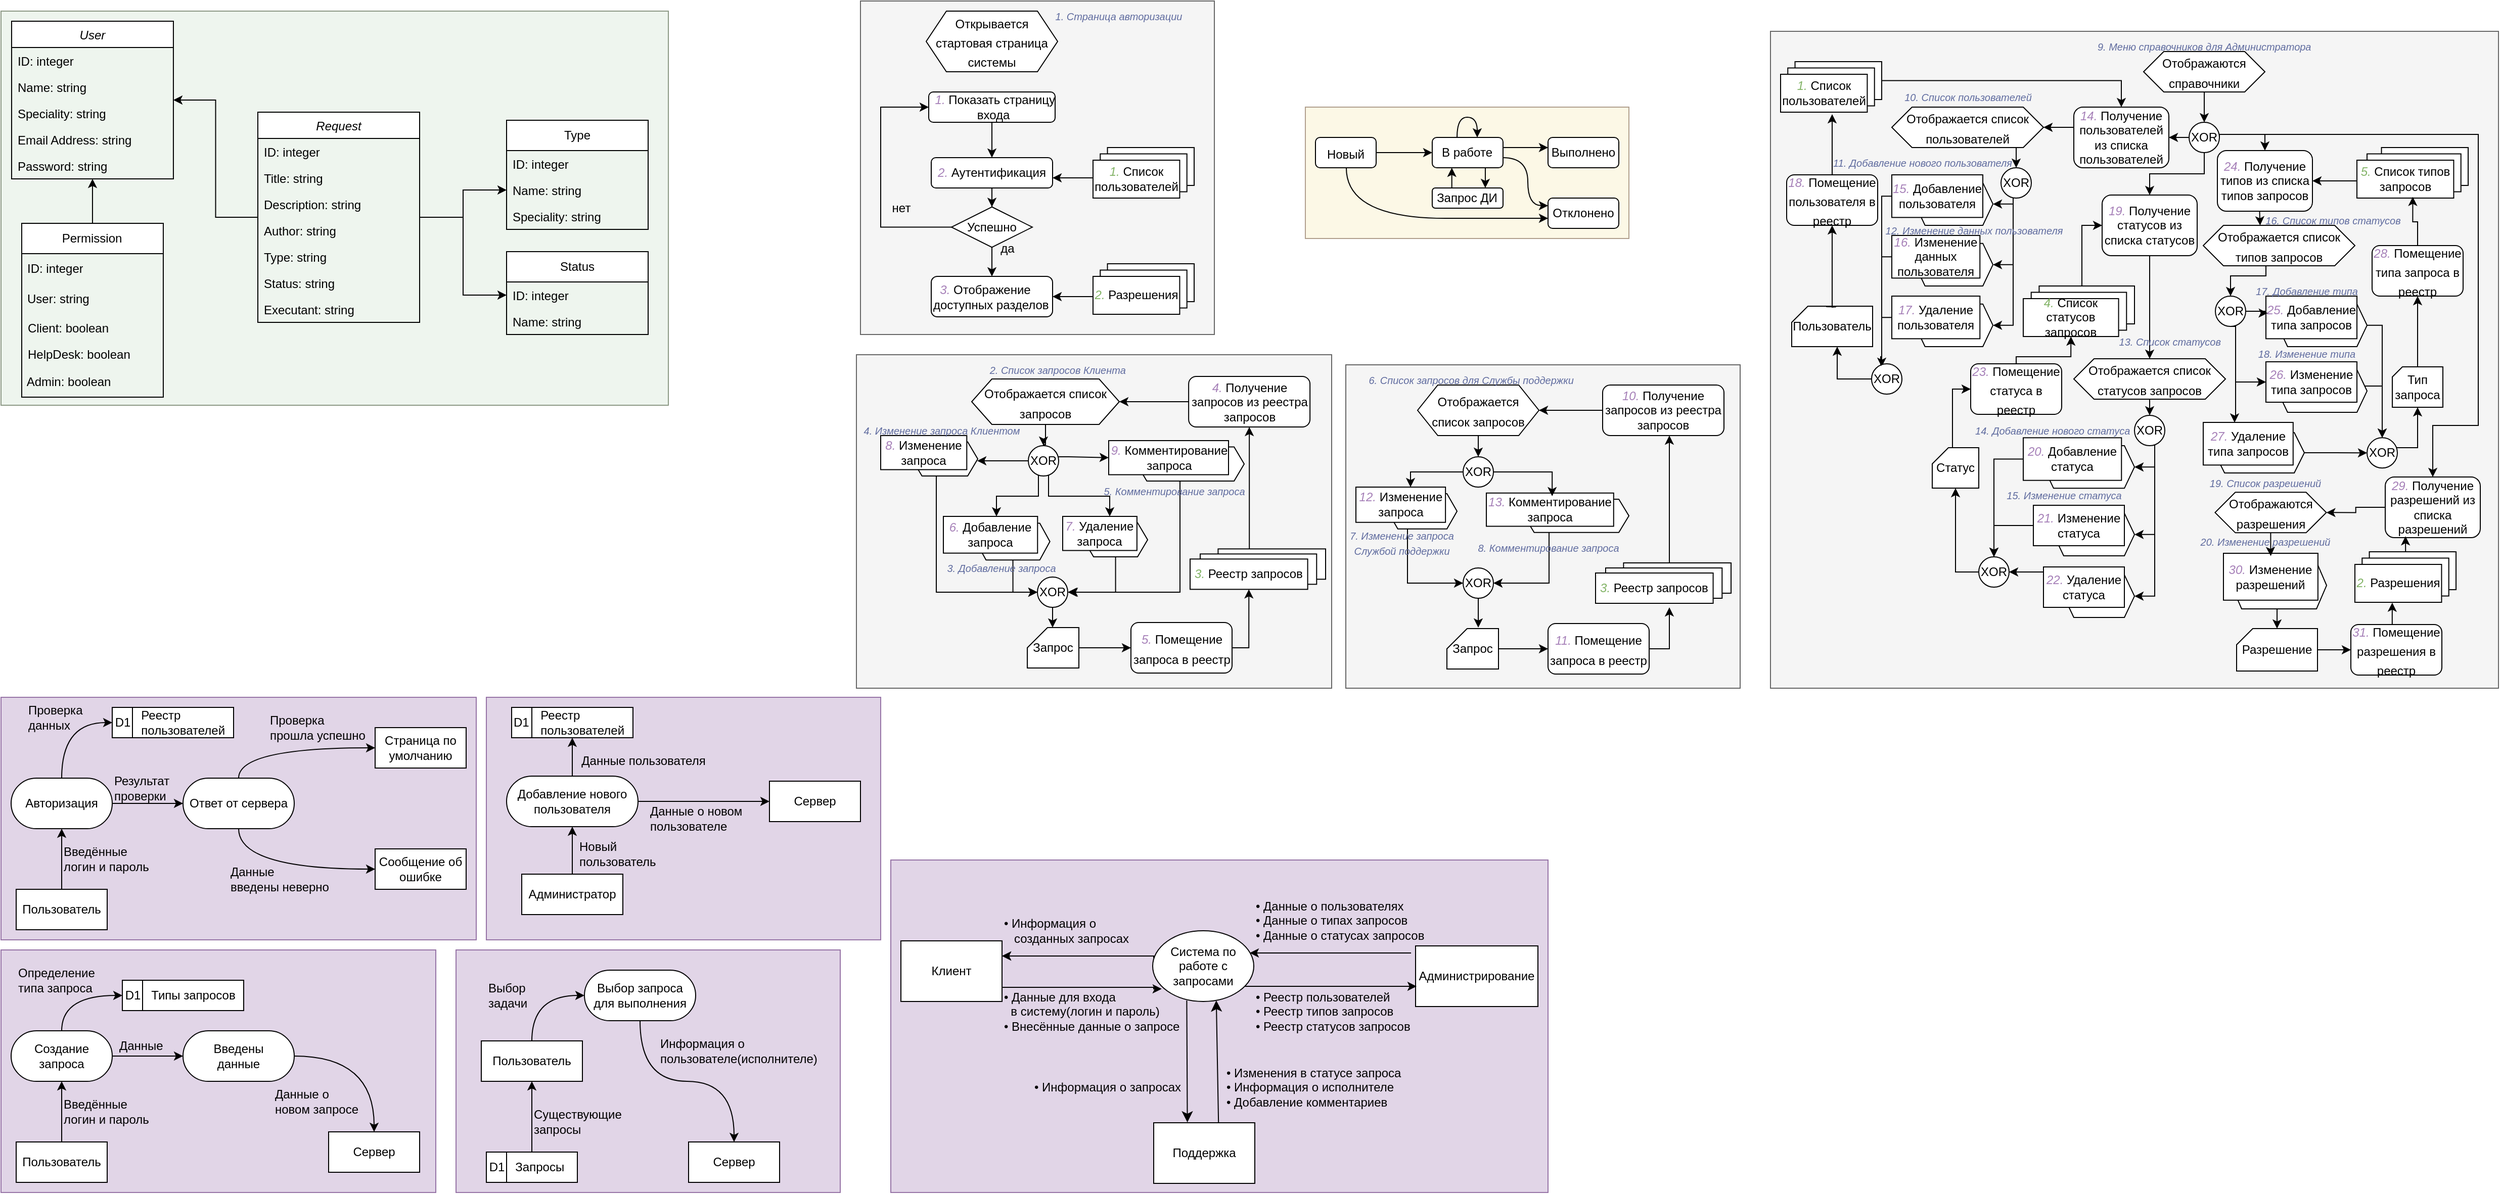 <mxfile version="21.5.2" type="github">
  <diagram id="C5RBs43oDa-KdzZeNtuy" name="Page-1">
    <mxGraphModel dx="819" dy="1624" grid="1" gridSize="10" guides="1" tooltips="1" connect="1" arrows="1" fold="1" page="1" pageScale="1" pageWidth="827" pageHeight="1169" math="0" shadow="0">
      <root>
        <mxCell id="WIyWlLk6GJQsqaUBKTNV-0" />
        <mxCell id="WIyWlLk6GJQsqaUBKTNV-1" parent="WIyWlLk6GJQsqaUBKTNV-0" />
        <mxCell id="Lm4weRIbrxB2xrLXX5re-27" value="" style="group;fillColor=#e1d5e7;strokeColor=#9673a6;container=0;" parent="WIyWlLk6GJQsqaUBKTNV-1" vertex="1" connectable="0">
          <mxGeometry x="880" y="840" width="650" height="329" as="geometry" />
        </mxCell>
        <mxCell id="Lm4weRIbrxB2xrLXX5re-81" value="" style="group" parent="WIyWlLk6GJQsqaUBKTNV-1" vertex="1" connectable="0">
          <mxGeometry y="929" width="430" height="240" as="geometry" />
        </mxCell>
        <mxCell id="Lm4weRIbrxB2xrLXX5re-63" value="" style="text;strokeColor=#9673a6;fillColor=#e1d5e7;align=left;verticalAlign=middle;spacingTop=-1;spacingLeft=4;spacingRight=4;rotatable=0;labelPosition=right;points=[];portConstraint=eastwest;container=0;" parent="Lm4weRIbrxB2xrLXX5re-81" vertex="1">
          <mxGeometry width="430" height="240" as="geometry" />
        </mxCell>
        <mxCell id="Lm4weRIbrxB2xrLXX5re-64" value="Пользователь" style="whiteSpace=wrap;html=1;container=0;" parent="Lm4weRIbrxB2xrLXX5re-81" vertex="1">
          <mxGeometry x="15" y="190" width="90" height="40" as="geometry" />
        </mxCell>
        <mxCell id="Lm4weRIbrxB2xrLXX5re-65" value="&lt;span style=&quot;white-space: pre;&quot;&gt;&#x9;&lt;/span&gt;Типы запросов" style="shape=internalStorage;whiteSpace=wrap;html=1;backgroundOutline=1;dx=20;dy=0;align=left;container=0;" parent="Lm4weRIbrxB2xrLXX5re-81" vertex="1">
          <mxGeometry x="120" y="30" width="120" height="30" as="geometry" />
        </mxCell>
        <mxCell id="Lm4weRIbrxB2xrLXX5re-66" style="edgeStyle=orthogonalEdgeStyle;rounded=0;orthogonalLoop=1;jettySize=auto;html=1;curved=1;entryX=0;entryY=0.5;entryDx=0;entryDy=0;" parent="Lm4weRIbrxB2xrLXX5re-81" source="Lm4weRIbrxB2xrLXX5re-67" target="Lm4weRIbrxB2xrLXX5re-65" edge="1">
          <mxGeometry relative="1" as="geometry">
            <mxPoint x="110" y="50" as="targetPoint" />
            <Array as="points">
              <mxPoint x="60" y="45" />
            </Array>
          </mxGeometry>
        </mxCell>
        <mxCell id="Lm4weRIbrxB2xrLXX5re-67" value="Создание запроса" style="rounded=1;whiteSpace=wrap;html=1;arcSize=50;container=0;" parent="Lm4weRIbrxB2xrLXX5re-81" vertex="1">
          <mxGeometry x="10" y="80" width="100" height="50" as="geometry" />
        </mxCell>
        <mxCell id="Lm4weRIbrxB2xrLXX5re-68" style="edgeStyle=orthogonalEdgeStyle;rounded=0;orthogonalLoop=1;jettySize=auto;html=1;entryX=0.5;entryY=1;entryDx=0;entryDy=0;" parent="Lm4weRIbrxB2xrLXX5re-81" source="Lm4weRIbrxB2xrLXX5re-64" target="Lm4weRIbrxB2xrLXX5re-67" edge="1">
          <mxGeometry relative="1" as="geometry" />
        </mxCell>
        <mxCell id="Lm4weRIbrxB2xrLXX5re-69" value="D1" style="text;html=1;align=center;verticalAlign=middle;resizable=0;points=[];autosize=1;strokeColor=none;fillColor=none;container=0;" parent="Lm4weRIbrxB2xrLXX5re-81" vertex="1">
          <mxGeometry x="110" y="30" width="40" height="30" as="geometry" />
        </mxCell>
        <mxCell id="Lm4weRIbrxB2xrLXX5re-70" value="Введены &lt;br&gt;данные" style="rounded=1;whiteSpace=wrap;html=1;arcSize=50;container=0;" parent="Lm4weRIbrxB2xrLXX5re-81" vertex="1">
          <mxGeometry x="180" y="80" width="110" height="50" as="geometry" />
        </mxCell>
        <mxCell id="Lm4weRIbrxB2xrLXX5re-71" style="edgeStyle=orthogonalEdgeStyle;rounded=0;orthogonalLoop=1;jettySize=auto;html=1;" parent="Lm4weRIbrxB2xrLXX5re-81" source="Lm4weRIbrxB2xrLXX5re-67" target="Lm4weRIbrxB2xrLXX5re-70" edge="1">
          <mxGeometry relative="1" as="geometry" />
        </mxCell>
        <mxCell id="Lm4weRIbrxB2xrLXX5re-72" value="Данные" style="text;html=1;align=left;verticalAlign=middle;resizable=0;points=[];autosize=1;strokeColor=none;fillColor=none;container=0;" parent="Lm4weRIbrxB2xrLXX5re-81" vertex="1">
          <mxGeometry x="115" y="80" width="70" height="30" as="geometry" />
        </mxCell>
        <mxCell id="Lm4weRIbrxB2xrLXX5re-73" value="Определение&lt;br&gt;типа запроса" style="text;html=1;align=left;verticalAlign=middle;resizable=0;points=[];autosize=1;strokeColor=none;fillColor=none;container=0;" parent="Lm4weRIbrxB2xrLXX5re-81" vertex="1">
          <mxGeometry x="15" y="10" width="100" height="40" as="geometry" />
        </mxCell>
        <mxCell id="Lm4weRIbrxB2xrLXX5re-74" value="Введённые &lt;br&gt;логин и пароль" style="text;html=1;align=left;verticalAlign=middle;resizable=0;points=[];autosize=1;strokeColor=none;fillColor=none;container=0;" parent="Lm4weRIbrxB2xrLXX5re-81" vertex="1">
          <mxGeometry x="60" y="140" width="110" height="40" as="geometry" />
        </mxCell>
        <mxCell id="Lm4weRIbrxB2xrLXX5re-77" value="Сервер" style="whiteSpace=wrap;html=1;container=0;" parent="Lm4weRIbrxB2xrLXX5re-81" vertex="1">
          <mxGeometry x="324" y="180" width="90" height="40" as="geometry" />
        </mxCell>
        <mxCell id="Lm4weRIbrxB2xrLXX5re-78" style="edgeStyle=orthogonalEdgeStyle;rounded=0;orthogonalLoop=1;jettySize=auto;html=1;entryX=0.5;entryY=0;entryDx=0;entryDy=0;exitX=1;exitY=0.5;exitDx=0;exitDy=0;curved=1;" parent="Lm4weRIbrxB2xrLXX5re-81" source="Lm4weRIbrxB2xrLXX5re-70" target="Lm4weRIbrxB2xrLXX5re-77" edge="1">
          <mxGeometry relative="1" as="geometry" />
        </mxCell>
        <mxCell id="Lm4weRIbrxB2xrLXX5re-80" value="Данные о &lt;br&gt;новом запросе" style="text;html=1;align=left;verticalAlign=middle;resizable=0;points=[];autosize=1;strokeColor=none;fillColor=none;container=0;" parent="Lm4weRIbrxB2xrLXX5re-81" vertex="1">
          <mxGeometry x="269" y="130" width="110" height="40" as="geometry" />
        </mxCell>
        <mxCell id="Lm4weRIbrxB2xrLXX5re-102" value="" style="group" parent="WIyWlLk6GJQsqaUBKTNV-1" vertex="1" connectable="0">
          <mxGeometry x="450" y="929" width="380" height="240" as="geometry" />
        </mxCell>
        <mxCell id="Lm4weRIbrxB2xrLXX5re-83" value="" style="text;strokeColor=#9673a6;fillColor=#e1d5e7;align=left;verticalAlign=middle;spacingTop=-1;spacingLeft=4;spacingRight=4;rotatable=0;labelPosition=right;points=[];portConstraint=eastwest;container=0;" parent="Lm4weRIbrxB2xrLXX5re-102" vertex="1">
          <mxGeometry width="380" height="240" as="geometry" />
        </mxCell>
        <mxCell id="Lm4weRIbrxB2xrLXX5re-85" value="&lt;span style=&quot;white-space: pre;&quot;&gt;&#x9;&lt;/span&gt;Запросы" style="shape=internalStorage;whiteSpace=wrap;html=1;backgroundOutline=1;dx=20;dy=0;align=left;container=0;" parent="Lm4weRIbrxB2xrLXX5re-102" vertex="1">
          <mxGeometry x="30" y="200" width="90" height="30" as="geometry" />
        </mxCell>
        <mxCell id="Lm4weRIbrxB2xrLXX5re-88" style="edgeStyle=orthogonalEdgeStyle;rounded=0;orthogonalLoop=1;jettySize=auto;html=1;entryX=0.5;entryY=1;entryDx=0;entryDy=0;exitX=0.5;exitY=0;exitDx=0;exitDy=0;" parent="Lm4weRIbrxB2xrLXX5re-102" source="Lm4weRIbrxB2xrLXX5re-85" target="Lm4weRIbrxB2xrLXX5re-98" edge="1">
          <mxGeometry relative="1" as="geometry">
            <mxPoint x="60.029" y="190" as="sourcePoint" />
            <mxPoint x="60" y="130" as="targetPoint" />
          </mxGeometry>
        </mxCell>
        <mxCell id="Lm4weRIbrxB2xrLXX5re-89" value="D1" style="text;html=1;align=center;verticalAlign=middle;resizable=0;points=[];autosize=1;strokeColor=none;fillColor=none;container=0;" parent="Lm4weRIbrxB2xrLXX5re-102" vertex="1">
          <mxGeometry x="20" y="200" width="40" height="30" as="geometry" />
        </mxCell>
        <mxCell id="Lm4weRIbrxB2xrLXX5re-94" value="Существующие &lt;br&gt;запросы" style="text;html=1;align=left;verticalAlign=middle;resizable=0;points=[];autosize=1;strokeColor=none;fillColor=none;container=0;" parent="Lm4weRIbrxB2xrLXX5re-102" vertex="1">
          <mxGeometry x="75" y="150" width="110" height="40" as="geometry" />
        </mxCell>
        <mxCell id="Lm4weRIbrxB2xrLXX5re-95" value="Сервер" style="whiteSpace=wrap;html=1;container=0;" parent="Lm4weRIbrxB2xrLXX5re-102" vertex="1">
          <mxGeometry x="230" y="190" width="90" height="40" as="geometry" />
        </mxCell>
        <mxCell id="Lm4weRIbrxB2xrLXX5re-96" style="edgeStyle=orthogonalEdgeStyle;rounded=0;orthogonalLoop=1;jettySize=auto;html=1;entryX=0.5;entryY=0;entryDx=0;entryDy=0;exitX=0.5;exitY=1;exitDx=0;exitDy=0;curved=1;" parent="Lm4weRIbrxB2xrLXX5re-102" source="Lm4weRIbrxB2xrLXX5re-99" target="Lm4weRIbrxB2xrLXX5re-95" edge="1">
          <mxGeometry relative="1" as="geometry">
            <mxPoint x="295" y="105" as="sourcePoint" />
          </mxGeometry>
        </mxCell>
        <mxCell id="Lm4weRIbrxB2xrLXX5re-97" value="Информация о &lt;br&gt;пользователе(исполнителе)" style="text;html=1;align=left;verticalAlign=middle;resizable=0;points=[];autosize=1;strokeColor=none;fillColor=none;container=0;" parent="Lm4weRIbrxB2xrLXX5re-102" vertex="1">
          <mxGeometry x="200" y="80" width="180" height="40" as="geometry" />
        </mxCell>
        <mxCell id="Lm4weRIbrxB2xrLXX5re-98" value="Пользователь" style="whiteSpace=wrap;html=1;container=0;" parent="Lm4weRIbrxB2xrLXX5re-102" vertex="1">
          <mxGeometry x="25" y="90" width="100" height="40" as="geometry" />
        </mxCell>
        <mxCell id="Lm4weRIbrxB2xrLXX5re-99" value="Выбор запроса для выполнения" style="rounded=1;whiteSpace=wrap;html=1;arcSize=50;container=0;" parent="Lm4weRIbrxB2xrLXX5re-102" vertex="1">
          <mxGeometry x="127" y="20" width="110" height="50" as="geometry" />
        </mxCell>
        <mxCell id="Lm4weRIbrxB2xrLXX5re-101" style="edgeStyle=orthogonalEdgeStyle;rounded=0;orthogonalLoop=1;jettySize=auto;html=1;entryX=0;entryY=0.5;entryDx=0;entryDy=0;curved=1;exitX=0.5;exitY=0;exitDx=0;exitDy=0;" parent="Lm4weRIbrxB2xrLXX5re-102" source="Lm4weRIbrxB2xrLXX5re-98" target="Lm4weRIbrxB2xrLXX5re-99" edge="1">
          <mxGeometry relative="1" as="geometry" />
        </mxCell>
        <mxCell id="Lm4weRIbrxB2xrLXX5re-100" value="Выбор &lt;br&gt;задачи" style="text;html=1;align=left;verticalAlign=middle;resizable=0;points=[];autosize=1;strokeColor=none;fillColor=none;container=0;" parent="Lm4weRIbrxB2xrLXX5re-102" vertex="1">
          <mxGeometry x="30" y="25" width="60" height="40" as="geometry" />
        </mxCell>
        <mxCell id="Lm4weRIbrxB2xrLXX5re-144" value="" style="group" parent="WIyWlLk6GJQsqaUBKTNV-1" vertex="1" connectable="0">
          <mxGeometry y="679" width="470" height="240" as="geometry" />
        </mxCell>
        <mxCell id="Lm4weRIbrxB2xrLXX5re-56" value="" style="text;strokeColor=#9673a6;fillColor=#e1d5e7;align=left;verticalAlign=middle;spacingTop=-1;spacingLeft=4;spacingRight=4;rotatable=0;labelPosition=right;points=[];portConstraint=eastwest;container=0;" parent="Lm4weRIbrxB2xrLXX5re-144" vertex="1">
          <mxGeometry width="470" height="240" as="geometry" />
        </mxCell>
        <mxCell id="Lm4weRIbrxB2xrLXX5re-28" value="Пользователь" style="whiteSpace=wrap;html=1;container=0;" parent="Lm4weRIbrxB2xrLXX5re-144" vertex="1">
          <mxGeometry x="15" y="190" width="90" height="40" as="geometry" />
        </mxCell>
        <mxCell id="Lm4weRIbrxB2xrLXX5re-35" value="&lt;span style=&quot;white-space: pre;&quot;&gt;&#x9;&lt;/span&gt;Реестр&lt;br&gt;&amp;nbsp;&amp;nbsp;&lt;span style=&quot;white-space: pre;&quot;&gt;&#x9;&lt;/span&gt;пользователей" style="shape=internalStorage;whiteSpace=wrap;html=1;backgroundOutline=1;dx=20;dy=0;align=left;container=0;" parent="Lm4weRIbrxB2xrLXX5re-144" vertex="1">
          <mxGeometry x="110" y="10" width="120" height="30" as="geometry" />
        </mxCell>
        <mxCell id="Lm4weRIbrxB2xrLXX5re-42" style="edgeStyle=orthogonalEdgeStyle;rounded=0;orthogonalLoop=1;jettySize=auto;html=1;curved=1;entryX=0;entryY=0.5;entryDx=0;entryDy=0;" parent="Lm4weRIbrxB2xrLXX5re-144" source="Lm4weRIbrxB2xrLXX5re-38" target="Lm4weRIbrxB2xrLXX5re-35" edge="1">
          <mxGeometry relative="1" as="geometry">
            <mxPoint x="110" y="50" as="targetPoint" />
            <Array as="points">
              <mxPoint x="60" y="25" />
            </Array>
          </mxGeometry>
        </mxCell>
        <mxCell id="Lm4weRIbrxB2xrLXX5re-38" value="Авторизация" style="rounded=1;whiteSpace=wrap;html=1;arcSize=50;container=0;" parent="Lm4weRIbrxB2xrLXX5re-144" vertex="1">
          <mxGeometry x="10" y="80" width="100" height="50" as="geometry" />
        </mxCell>
        <mxCell id="Lm4weRIbrxB2xrLXX5re-40" style="edgeStyle=orthogonalEdgeStyle;rounded=0;orthogonalLoop=1;jettySize=auto;html=1;entryX=0.5;entryY=1;entryDx=0;entryDy=0;" parent="Lm4weRIbrxB2xrLXX5re-144" source="Lm4weRIbrxB2xrLXX5re-28" target="Lm4weRIbrxB2xrLXX5re-38" edge="1">
          <mxGeometry relative="1" as="geometry" />
        </mxCell>
        <mxCell id="Lm4weRIbrxB2xrLXX5re-43" value="D1" style="text;html=1;align=center;verticalAlign=middle;resizable=0;points=[];autosize=1;strokeColor=none;fillColor=none;container=0;" parent="Lm4weRIbrxB2xrLXX5re-144" vertex="1">
          <mxGeometry x="100" y="10" width="40" height="30" as="geometry" />
        </mxCell>
        <mxCell id="Lm4weRIbrxB2xrLXX5re-45" value="Ответ от сервера" style="rounded=1;whiteSpace=wrap;html=1;arcSize=50;container=0;" parent="Lm4weRIbrxB2xrLXX5re-144" vertex="1">
          <mxGeometry x="180" y="80" width="110" height="50" as="geometry" />
        </mxCell>
        <mxCell id="Lm4weRIbrxB2xrLXX5re-46" style="edgeStyle=orthogonalEdgeStyle;rounded=0;orthogonalLoop=1;jettySize=auto;html=1;" parent="Lm4weRIbrxB2xrLXX5re-144" source="Lm4weRIbrxB2xrLXX5re-38" target="Lm4weRIbrxB2xrLXX5re-45" edge="1">
          <mxGeometry relative="1" as="geometry" />
        </mxCell>
        <mxCell id="Lm4weRIbrxB2xrLXX5re-47" value="Результат &lt;br&gt;проверки" style="text;html=1;align=left;verticalAlign=middle;resizable=0;points=[];autosize=1;strokeColor=none;fillColor=none;container=0;" parent="Lm4weRIbrxB2xrLXX5re-144" vertex="1">
          <mxGeometry x="110" y="70" width="80" height="40" as="geometry" />
        </mxCell>
        <mxCell id="Lm4weRIbrxB2xrLXX5re-48" value="Проверка &lt;br&gt;данных" style="text;html=1;align=left;verticalAlign=middle;resizable=0;points=[];autosize=1;strokeColor=none;fillColor=none;container=0;" parent="Lm4weRIbrxB2xrLXX5re-144" vertex="1">
          <mxGeometry x="25" width="80" height="40" as="geometry" />
        </mxCell>
        <mxCell id="Lm4weRIbrxB2xrLXX5re-49" value="Введённые &lt;br&gt;логин и пароль" style="text;html=1;align=left;verticalAlign=middle;resizable=0;points=[];autosize=1;strokeColor=none;fillColor=none;container=0;" parent="Lm4weRIbrxB2xrLXX5re-144" vertex="1">
          <mxGeometry x="60" y="140" width="110" height="40" as="geometry" />
        </mxCell>
        <mxCell id="Lm4weRIbrxB2xrLXX5re-50" value="Страница по умолчанию" style="whiteSpace=wrap;html=1;container=0;" parent="Lm4weRIbrxB2xrLXX5re-144" vertex="1">
          <mxGeometry x="370" y="30" width="90" height="40" as="geometry" />
        </mxCell>
        <mxCell id="Lm4weRIbrxB2xrLXX5re-52" style="edgeStyle=orthogonalEdgeStyle;rounded=0;orthogonalLoop=1;jettySize=auto;html=1;entryX=0;entryY=0.5;entryDx=0;entryDy=0;curved=1;exitX=0.5;exitY=0;exitDx=0;exitDy=0;" parent="Lm4weRIbrxB2xrLXX5re-144" source="Lm4weRIbrxB2xrLXX5re-45" target="Lm4weRIbrxB2xrLXX5re-50" edge="1">
          <mxGeometry relative="1" as="geometry" />
        </mxCell>
        <mxCell id="Lm4weRIbrxB2xrLXX5re-51" value="Сообщение об ошибке" style="whiteSpace=wrap;html=1;container=0;" parent="Lm4weRIbrxB2xrLXX5re-144" vertex="1">
          <mxGeometry x="370" y="150" width="90" height="40" as="geometry" />
        </mxCell>
        <mxCell id="Lm4weRIbrxB2xrLXX5re-53" style="edgeStyle=orthogonalEdgeStyle;rounded=0;orthogonalLoop=1;jettySize=auto;html=1;entryX=0;entryY=0.5;entryDx=0;entryDy=0;exitX=0.5;exitY=1;exitDx=0;exitDy=0;curved=1;" parent="Lm4weRIbrxB2xrLXX5re-144" source="Lm4weRIbrxB2xrLXX5re-45" target="Lm4weRIbrxB2xrLXX5re-51" edge="1">
          <mxGeometry relative="1" as="geometry" />
        </mxCell>
        <mxCell id="Lm4weRIbrxB2xrLXX5re-54" value="Проверка &lt;br&gt;прошла успешно" style="text;html=1;align=left;verticalAlign=middle;resizable=0;points=[];autosize=1;strokeColor=none;fillColor=none;container=0;" parent="Lm4weRIbrxB2xrLXX5re-144" vertex="1">
          <mxGeometry x="264" y="10" width="120" height="40" as="geometry" />
        </mxCell>
        <mxCell id="Lm4weRIbrxB2xrLXX5re-55" value="Данные &lt;br&gt;введены неверно" style="text;html=1;align=left;verticalAlign=middle;resizable=0;points=[];autosize=1;strokeColor=none;fillColor=none;container=0;" parent="Lm4weRIbrxB2xrLXX5re-144" vertex="1">
          <mxGeometry x="225" y="160" width="120" height="40" as="geometry" />
        </mxCell>
        <mxCell id="Lm4weRIbrxB2xrLXX5re-23" style="edgeStyle=orthogonalEdgeStyle;rounded=0;orthogonalLoop=1;jettySize=auto;html=1;exitX=0.013;exitY=0.357;exitDx=0;exitDy=0;exitPerimeter=0;entryX=1;entryY=0.25;entryDx=0;entryDy=0;" parent="WIyWlLk6GJQsqaUBKTNV-1" source="Lm4weRIbrxB2xrLXX5re-9" target="Lm4weRIbrxB2xrLXX5re-10" edge="1">
          <mxGeometry relative="1" as="geometry">
            <mxPoint x="980" y="937" as="targetPoint" />
            <Array as="points">
              <mxPoint x="1140" y="937" />
              <mxPoint x="1140" y="935" />
            </Array>
          </mxGeometry>
        </mxCell>
        <mxCell id="CFGSU8_gDAm3wW9Axhdw-5" style="edgeStyle=none;curved=1;rounded=0;orthogonalLoop=1;jettySize=auto;html=1;entryX=0.333;entryY=-0.007;entryDx=0;entryDy=0;fontSize=12;startSize=8;endSize=8;exitX=0.337;exitY=0.986;exitDx=0;exitDy=0;exitPerimeter=0;entryPerimeter=0;" parent="WIyWlLk6GJQsqaUBKTNV-1" source="Lm4weRIbrxB2xrLXX5re-9" target="CFGSU8_gDAm3wW9Axhdw-0" edge="1">
          <mxGeometry relative="1" as="geometry">
            <mxPoint x="1175" y="1010" as="sourcePoint" />
          </mxGeometry>
        </mxCell>
        <mxCell id="Lm4weRIbrxB2xrLXX5re-9" value="Система по работе с запросами" style="ellipse;whiteSpace=wrap;html=1;shadow=0;container=0;" parent="WIyWlLk6GJQsqaUBKTNV-1" vertex="1">
          <mxGeometry x="1139" y="910" width="100" height="70" as="geometry" />
        </mxCell>
        <mxCell id="Lm4weRIbrxB2xrLXX5re-21" style="edgeStyle=orthogonalEdgeStyle;rounded=0;orthogonalLoop=1;jettySize=auto;html=1;exitX=1;exitY=0.686;exitDx=0;exitDy=0;exitPerimeter=0;entryX=0.089;entryY=0.822;entryDx=0;entryDy=0;entryPerimeter=0;" parent="WIyWlLk6GJQsqaUBKTNV-1" source="Lm4weRIbrxB2xrLXX5re-10" target="Lm4weRIbrxB2xrLXX5re-9" edge="1">
          <mxGeometry relative="1" as="geometry">
            <mxPoint x="1140" y="966" as="targetPoint" />
            <Array as="points">
              <mxPoint x="980" y="966" />
              <mxPoint x="1140" y="966" />
              <mxPoint x="1140" y="968" />
              <mxPoint x="1148" y="968" />
            </Array>
          </mxGeometry>
        </mxCell>
        <mxCell id="Lm4weRIbrxB2xrLXX5re-10" value="Клиент" style="whiteSpace=wrap;html=1;container=0;" parent="WIyWlLk6GJQsqaUBKTNV-1" vertex="1">
          <mxGeometry x="890" y="920" width="100" height="60" as="geometry" />
        </mxCell>
        <mxCell id="Lm4weRIbrxB2xrLXX5re-17" style="edgeStyle=orthogonalEdgeStyle;rounded=0;orthogonalLoop=1;jettySize=auto;html=1;exitX=-0.037;exitY=0.117;exitDx=0;exitDy=0;entryX=0.96;entryY=0.314;entryDx=0;entryDy=0;entryPerimeter=0;exitPerimeter=0;strokeColor=#000000;" parent="WIyWlLk6GJQsqaUBKTNV-1" source="Lm4weRIbrxB2xrLXX5re-14" target="Lm4weRIbrxB2xrLXX5re-9" edge="1">
          <mxGeometry relative="1" as="geometry" />
        </mxCell>
        <mxCell id="Lm4weRIbrxB2xrLXX5re-14" value="Администрирование" style="whiteSpace=wrap;html=1;container=0;" parent="WIyWlLk6GJQsqaUBKTNV-1" vertex="1">
          <mxGeometry x="1399" y="925" width="121" height="60" as="geometry" />
        </mxCell>
        <mxCell id="Lm4weRIbrxB2xrLXX5re-18" value="• Данные о пользователях&lt;br&gt;• Данные о типах запросов&lt;br&gt;• Данные о статусах запросов" style="text;html=1;align=left;verticalAlign=middle;resizable=0;points=[];autosize=1;strokeColor=none;fillColor=none;container=0;" parent="WIyWlLk6GJQsqaUBKTNV-1" vertex="1">
          <mxGeometry x="1239" y="870" width="190" height="60" as="geometry" />
        </mxCell>
        <mxCell id="Lm4weRIbrxB2xrLXX5re-20" value="• Реестр пользователей&lt;br&gt;• Реестр типов запросов&lt;br&gt;• Реестр статусов запросов" style="text;html=1;align=left;verticalAlign=middle;resizable=0;points=[];autosize=1;strokeColor=none;fillColor=none;container=0;" parent="WIyWlLk6GJQsqaUBKTNV-1" vertex="1">
          <mxGeometry x="1239" y="960" width="180" height="60" as="geometry" />
        </mxCell>
        <mxCell id="Lm4weRIbrxB2xrLXX5re-24" value="• Информация о &lt;br&gt;&amp;nbsp; &amp;nbsp;созданных запросах&lt;br&gt;" style="text;html=1;align=left;verticalAlign=middle;resizable=0;points=[];autosize=1;strokeColor=none;fillColor=none;container=0;" parent="WIyWlLk6GJQsqaUBKTNV-1" vertex="1">
          <mxGeometry x="990" y="890" width="150" height="40" as="geometry" />
        </mxCell>
        <mxCell id="Lm4weRIbrxB2xrLXX5re-25" value="• Данные для входа &lt;br&gt;&lt;div style=&quot;&quot;&gt;&lt;span style=&quot;background-color: initial;&quot;&gt;&amp;nbsp; в систему(логин и пароль)&lt;/span&gt;&lt;/div&gt;• Внесённые данные о запросе" style="text;html=1;align=left;verticalAlign=middle;resizable=0;points=[];autosize=1;strokeColor=none;fillColor=none;container=0;" parent="WIyWlLk6GJQsqaUBKTNV-1" vertex="1">
          <mxGeometry x="990" y="960" width="200" height="60" as="geometry" />
        </mxCell>
        <mxCell id="Lm4weRIbrxB2xrLXX5re-61" style="edgeStyle=orthogonalEdgeStyle;rounded=0;orthogonalLoop=1;jettySize=auto;html=1;exitX=1;exitY=1;exitDx=0;exitDy=0;" parent="WIyWlLk6GJQsqaUBKTNV-1" edge="1">
          <mxGeometry relative="1" as="geometry">
            <mxPoint x="1230" y="965" as="sourcePoint" />
            <mxPoint x="1400" y="965" as="targetPoint" />
          </mxGeometry>
        </mxCell>
        <mxCell id="CFGSU8_gDAm3wW9Axhdw-3" style="edgeStyle=none;curved=1;rounded=0;orthogonalLoop=1;jettySize=auto;html=1;fontSize=12;startSize=8;endSize=8;exitX=0.641;exitY=0.002;exitDx=0;exitDy=0;exitPerimeter=0;entryX=0.629;entryY=0.986;entryDx=0;entryDy=0;entryPerimeter=0;" parent="WIyWlLk6GJQsqaUBKTNV-1" source="CFGSU8_gDAm3wW9Axhdw-0" target="Lm4weRIbrxB2xrLXX5re-9" edge="1">
          <mxGeometry relative="1" as="geometry">
            <mxPoint x="1204" y="1020" as="targetPoint" />
          </mxGeometry>
        </mxCell>
        <mxCell id="CFGSU8_gDAm3wW9Axhdw-0" value="Поддержка" style="whiteSpace=wrap;html=1;container=0;" parent="WIyWlLk6GJQsqaUBKTNV-1" vertex="1">
          <mxGeometry x="1140" y="1100" width="100" height="60" as="geometry" />
        </mxCell>
        <mxCell id="CFGSU8_gDAm3wW9Axhdw-4" style="edgeStyle=none;curved=1;rounded=0;orthogonalLoop=1;jettySize=auto;html=1;entryX=0.25;entryY=0;entryDx=0;entryDy=0;fontSize=12;startSize=8;endSize=8;" parent="WIyWlLk6GJQsqaUBKTNV-1" source="CFGSU8_gDAm3wW9Axhdw-0" target="CFGSU8_gDAm3wW9Axhdw-0" edge="1">
          <mxGeometry relative="1" as="geometry" />
        </mxCell>
        <mxCell id="dDTkmm-yN9u91tcJAKd4-13" style="edgeStyle=orthogonalEdgeStyle;rounded=0;orthogonalLoop=1;jettySize=auto;html=1;exitX=0.013;exitY=0.357;exitDx=0;exitDy=0;exitPerimeter=0;entryX=1;entryY=0.25;entryDx=0;entryDy=0;" parent="WIyWlLk6GJQsqaUBKTNV-1" edge="1">
          <mxGeometry relative="1" as="geometry">
            <mxPoint x="990" y="935" as="targetPoint" />
            <Array as="points">
              <mxPoint x="1140" y="937" />
              <mxPoint x="1140" y="935" />
            </Array>
            <mxPoint x="1140" y="935" as="sourcePoint" />
          </mxGeometry>
        </mxCell>
        <mxCell id="dDTkmm-yN9u91tcJAKd4-23" value="• Информация о запросах" style="text;html=1;align=left;verticalAlign=middle;resizable=0;points=[];autosize=1;strokeColor=none;fillColor=none;container=0;" parent="WIyWlLk6GJQsqaUBKTNV-1" vertex="1">
          <mxGeometry x="1020" y="1050" width="170" height="30" as="geometry" />
        </mxCell>
        <mxCell id="dDTkmm-yN9u91tcJAKd4-24" value="• Изменения в статусе запроса&lt;br&gt;• Информация о исполнителе&lt;br&gt;• Добавление комментариев" style="text;html=1;align=left;verticalAlign=middle;resizable=0;points=[];autosize=1;strokeColor=none;fillColor=none;" parent="WIyWlLk6GJQsqaUBKTNV-1" vertex="1">
          <mxGeometry x="1210" y="1034.5" width="200" height="60" as="geometry" />
        </mxCell>
        <mxCell id="Lm4weRIbrxB2xrLXX5re-130" value="" style="text;strokeColor=#9673a6;fillColor=#e1d5e7;align=left;verticalAlign=middle;spacingTop=-1;spacingLeft=4;spacingRight=4;rotatable=0;labelPosition=right;points=[];portConstraint=eastwest;container=0;" parent="WIyWlLk6GJQsqaUBKTNV-1" vertex="1">
          <mxGeometry x="480" y="679" width="390" height="240" as="geometry" />
        </mxCell>
        <mxCell id="Lm4weRIbrxB2xrLXX5re-135" value="Сервер" style="whiteSpace=wrap;html=1;container=0;" parent="WIyWlLk6GJQsqaUBKTNV-1" vertex="1">
          <mxGeometry x="760" y="762" width="90" height="40" as="geometry" />
        </mxCell>
        <mxCell id="Lm4weRIbrxB2xrLXX5re-138" value="Администратор" style="whiteSpace=wrap;html=1;container=0;" parent="WIyWlLk6GJQsqaUBKTNV-1" vertex="1">
          <mxGeometry x="515" y="854" width="100" height="40" as="geometry" />
        </mxCell>
        <mxCell id="Lm4weRIbrxB2xrLXX5re-156" style="edgeStyle=orthogonalEdgeStyle;rounded=0;orthogonalLoop=1;jettySize=auto;html=1;entryX=0;entryY=0.5;entryDx=0;entryDy=0;curved=1;" parent="WIyWlLk6GJQsqaUBKTNV-1" source="Lm4weRIbrxB2xrLXX5re-139" target="Lm4weRIbrxB2xrLXX5re-135" edge="1">
          <mxGeometry relative="1" as="geometry" />
        </mxCell>
        <mxCell id="Lm4weRIbrxB2xrLXX5re-139" value="Добавление нового пользователя" style="rounded=1;whiteSpace=wrap;html=1;arcSize=50;container=0;" parent="WIyWlLk6GJQsqaUBKTNV-1" vertex="1">
          <mxGeometry x="500" y="757" width="130" height="50" as="geometry" />
        </mxCell>
        <mxCell id="Lm4weRIbrxB2xrLXX5re-145" style="edgeStyle=orthogonalEdgeStyle;rounded=0;orthogonalLoop=1;jettySize=auto;html=1;entryX=0.5;entryY=1;entryDx=0;entryDy=0;" parent="WIyWlLk6GJQsqaUBKTNV-1" source="Lm4weRIbrxB2xrLXX5re-138" target="Lm4weRIbrxB2xrLXX5re-139" edge="1">
          <mxGeometry relative="1" as="geometry" />
        </mxCell>
        <mxCell id="Lm4weRIbrxB2xrLXX5re-143" value="&lt;span style=&quot;white-space: pre;&quot;&gt;&#x9;&lt;/span&gt;Реестр&lt;br&gt;&amp;nbsp;&amp;nbsp;&lt;span style=&quot;white-space: pre;&quot;&gt;&#x9;&lt;/span&gt;пользователей" style="shape=internalStorage;whiteSpace=wrap;html=1;backgroundOutline=1;dx=20;dy=0;align=left;container=0;" parent="WIyWlLk6GJQsqaUBKTNV-1" vertex="1">
          <mxGeometry x="505" y="689" width="120" height="30" as="geometry" />
        </mxCell>
        <mxCell id="Lm4weRIbrxB2xrLXX5re-146" style="edgeStyle=orthogonalEdgeStyle;rounded=0;orthogonalLoop=1;jettySize=auto;html=1;entryX=0.5;entryY=1;entryDx=0;entryDy=0;" parent="WIyWlLk6GJQsqaUBKTNV-1" source="Lm4weRIbrxB2xrLXX5re-139" target="Lm4weRIbrxB2xrLXX5re-143" edge="1">
          <mxGeometry relative="1" as="geometry" />
        </mxCell>
        <mxCell id="Lm4weRIbrxB2xrLXX5re-147" value="D1" style="text;html=1;align=left;verticalAlign=middle;resizable=0;points=[];autosize=1;strokeColor=none;fillColor=none;container=0;" parent="WIyWlLk6GJQsqaUBKTNV-1" vertex="1">
          <mxGeometry x="505" y="689" width="40" height="30" as="geometry" />
        </mxCell>
        <mxCell id="Lm4weRIbrxB2xrLXX5re-148" value="Данные пользователя" style="text;html=1;align=center;verticalAlign=middle;resizable=0;points=[];autosize=1;strokeColor=none;fillColor=none;container=0;" parent="WIyWlLk6GJQsqaUBKTNV-1" vertex="1">
          <mxGeometry x="560" y="727" width="150" height="30" as="geometry" />
        </mxCell>
        <mxCell id="Lm4weRIbrxB2xrLXX5re-149" value="Новый &lt;br&gt;пользователь" style="text;html=1;align=left;verticalAlign=middle;resizable=0;points=[];autosize=1;strokeColor=none;fillColor=none;container=0;" parent="WIyWlLk6GJQsqaUBKTNV-1" vertex="1">
          <mxGeometry x="570" y="814" width="100" height="40" as="geometry" />
        </mxCell>
        <mxCell id="Lm4weRIbrxB2xrLXX5re-157" value="Данные о новом &lt;br&gt;пользователе" style="text;html=1;align=left;verticalAlign=middle;resizable=0;points=[];autosize=1;strokeColor=none;fillColor=none;container=0;" parent="WIyWlLk6GJQsqaUBKTNV-1" vertex="1">
          <mxGeometry x="640" y="779" width="110" height="40" as="geometry" />
        </mxCell>
        <mxCell id="62Moyqp-UZBhaZQ8_EQi-74" value="" style="group" parent="WIyWlLk6GJQsqaUBKTNV-1" vertex="1" connectable="0">
          <mxGeometry x="840" width="360" height="320" as="geometry" />
        </mxCell>
        <mxCell id="62Moyqp-UZBhaZQ8_EQi-73" value="" style="text;align=left;verticalAlign=middle;spacingTop=-1;spacingLeft=4;spacingRight=4;rotatable=0;labelPosition=right;points=[];portConstraint=eastwest;fillColor=#f5f5f5;strokeColor=#666666;fontColor=#333333;" parent="62Moyqp-UZBhaZQ8_EQi-74" vertex="1">
          <mxGeometry x="10" y="-10" width="350" height="330" as="geometry" />
        </mxCell>
        <mxCell id="62Moyqp-UZBhaZQ8_EQi-44" value="&lt;font style=&quot;font-size: 12px;&quot;&gt;Открывается стартовая страница системы&lt;/font&gt;" style="shape=hexagon;perimeter=hexagonPerimeter2;whiteSpace=wrap;html=1;fixedSize=1;fontSize=16;" parent="62Moyqp-UZBhaZQ8_EQi-74" vertex="1">
          <mxGeometry x="75" width="130" height="60" as="geometry" />
        </mxCell>
        <mxCell id="62Moyqp-UZBhaZQ8_EQi-45" value="&lt;div style=&quot;text-align: center;&quot;&gt;&lt;span style=&quot;background-color: initial;&quot;&gt;&amp;nbsp;&lt;/span&gt;&lt;font style=&quot;background-color: initial;&quot; color=&quot;#a680b8&quot;&gt;&lt;i&gt;1.&lt;/i&gt;&lt;/font&gt;&lt;span style=&quot;background-color: initial;&quot;&gt; Показать страницу входа&lt;/span&gt;&lt;/div&gt;" style="rounded=1;whiteSpace=wrap;html=1;align=left;" parent="62Moyqp-UZBhaZQ8_EQi-74" vertex="1">
          <mxGeometry x="77.5" y="80" width="125" height="30" as="geometry" />
        </mxCell>
        <mxCell id="62Moyqp-UZBhaZQ8_EQi-78" style="edgeStyle=orthogonalEdgeStyle;rounded=0;orthogonalLoop=1;jettySize=auto;html=1;entryX=0.5;entryY=0;entryDx=0;entryDy=0;" parent="62Moyqp-UZBhaZQ8_EQi-74" source="62Moyqp-UZBhaZQ8_EQi-46" target="62Moyqp-UZBhaZQ8_EQi-59" edge="1">
          <mxGeometry relative="1" as="geometry" />
        </mxCell>
        <mxCell id="62Moyqp-UZBhaZQ8_EQi-46" value="&lt;font color=&quot;#a680b8&quot;&gt;&lt;i&gt;2.&lt;/i&gt;&lt;/font&gt; Аутентификация" style="rounded=1;whiteSpace=wrap;html=1;" parent="62Moyqp-UZBhaZQ8_EQi-74" vertex="1">
          <mxGeometry x="80" y="145" width="120" height="30" as="geometry" />
        </mxCell>
        <mxCell id="62Moyqp-UZBhaZQ8_EQi-53" style="edgeStyle=orthogonalEdgeStyle;rounded=0;orthogonalLoop=1;jettySize=auto;html=1;entryX=0.5;entryY=0;entryDx=0;entryDy=0;" parent="62Moyqp-UZBhaZQ8_EQi-74" source="62Moyqp-UZBhaZQ8_EQi-45" target="62Moyqp-UZBhaZQ8_EQi-46" edge="1">
          <mxGeometry relative="1" as="geometry" />
        </mxCell>
        <mxCell id="62Moyqp-UZBhaZQ8_EQi-58" style="edgeStyle=orthogonalEdgeStyle;rounded=0;orthogonalLoop=1;jettySize=auto;html=1;" parent="62Moyqp-UZBhaZQ8_EQi-74" source="62Moyqp-UZBhaZQ8_EQi-57" edge="1">
          <mxGeometry relative="1" as="geometry">
            <Array as="points">
              <mxPoint x="223" y="165" />
              <mxPoint x="223" y="165" />
            </Array>
            <mxPoint x="200" y="165" as="targetPoint" />
          </mxGeometry>
        </mxCell>
        <mxCell id="62Moyqp-UZBhaZQ8_EQi-61" style="edgeStyle=orthogonalEdgeStyle;rounded=0;orthogonalLoop=1;jettySize=auto;html=1;entryX=0;entryY=0.5;entryDx=0;entryDy=0;exitX=0;exitY=0.5;exitDx=0;exitDy=0;" parent="62Moyqp-UZBhaZQ8_EQi-74" source="62Moyqp-UZBhaZQ8_EQi-59" target="62Moyqp-UZBhaZQ8_EQi-45" edge="1">
          <mxGeometry relative="1" as="geometry">
            <Array as="points">
              <mxPoint x="30" y="214" />
              <mxPoint x="30" y="95" />
            </Array>
          </mxGeometry>
        </mxCell>
        <mxCell id="62Moyqp-UZBhaZQ8_EQi-59" value="Успешно" style="rhombus;whiteSpace=wrap;html=1;" parent="62Moyqp-UZBhaZQ8_EQi-74" vertex="1">
          <mxGeometry x="100" y="193.75" width="80" height="40" as="geometry" />
        </mxCell>
        <mxCell id="62Moyqp-UZBhaZQ8_EQi-62" value="нет" style="text;html=1;align=center;verticalAlign=middle;resizable=0;points=[];autosize=1;strokeColor=none;fillColor=none;" parent="62Moyqp-UZBhaZQ8_EQi-74" vertex="1">
          <mxGeometry x="30" y="180" width="40" height="30" as="geometry" />
        </mxCell>
        <mxCell id="62Moyqp-UZBhaZQ8_EQi-65" value="&lt;font color=&quot;#a680b8&quot;&gt;&amp;nbsp; &lt;i&gt;3.&lt;/i&gt;&lt;/font&gt;&lt;i&gt;&amp;nbsp;&lt;/i&gt;Отображение доступных разделов" style="rounded=1;whiteSpace=wrap;html=1;align=left;" parent="62Moyqp-UZBhaZQ8_EQi-74" vertex="1">
          <mxGeometry x="80" y="262.5" width="120" height="40" as="geometry" />
        </mxCell>
        <mxCell id="62Moyqp-UZBhaZQ8_EQi-66" style="edgeStyle=orthogonalEdgeStyle;rounded=0;orthogonalLoop=1;jettySize=auto;html=1;entryX=0.5;entryY=0;entryDx=0;entryDy=0;" parent="62Moyqp-UZBhaZQ8_EQi-74" source="62Moyqp-UZBhaZQ8_EQi-59" target="62Moyqp-UZBhaZQ8_EQi-65" edge="1">
          <mxGeometry relative="1" as="geometry" />
        </mxCell>
        <mxCell id="62Moyqp-UZBhaZQ8_EQi-67" value="да" style="text;html=1;align=center;verticalAlign=middle;resizable=0;points=[];autosize=1;strokeColor=none;fillColor=none;" parent="62Moyqp-UZBhaZQ8_EQi-74" vertex="1">
          <mxGeometry x="135" y="220" width="40" height="30" as="geometry" />
        </mxCell>
        <mxCell id="62Moyqp-UZBhaZQ8_EQi-72" style="edgeStyle=orthogonalEdgeStyle;rounded=0;orthogonalLoop=1;jettySize=auto;html=1;entryX=1;entryY=0.5;entryDx=0;entryDy=0;" parent="62Moyqp-UZBhaZQ8_EQi-74" target="62Moyqp-UZBhaZQ8_EQi-65" edge="1">
          <mxGeometry relative="1" as="geometry">
            <Array as="points">
              <mxPoint x="240" y="283" />
            </Array>
            <mxPoint x="240" y="284" as="sourcePoint" />
          </mxGeometry>
        </mxCell>
        <mxCell id="62Moyqp-UZBhaZQ8_EQi-77" value="&lt;font color=&quot;#606c9f&quot; style=&quot;font-size: 10px;&quot;&gt;&lt;i&gt;1. Страница авторизации&lt;/i&gt;&lt;/font&gt;" style="text;html=1;align=center;verticalAlign=middle;resizable=0;points=[];autosize=1;strokeColor=none;fillColor=none;" parent="62Moyqp-UZBhaZQ8_EQi-74" vertex="1">
          <mxGeometry x="190" y="-10" width="150" height="30" as="geometry" />
        </mxCell>
        <mxCell id="62Moyqp-UZBhaZQ8_EQi-54" value="" style="group" parent="62Moyqp-UZBhaZQ8_EQi-74" vertex="1" connectable="0">
          <mxGeometry x="240" y="135" width="100" height="50" as="geometry" />
        </mxCell>
        <mxCell id="62Moyqp-UZBhaZQ8_EQi-55" value="" style="rounded=0;whiteSpace=wrap;html=1;" parent="62Moyqp-UZBhaZQ8_EQi-54" vertex="1">
          <mxGeometry x="14.286" width="85.714" height="37.5" as="geometry" />
        </mxCell>
        <mxCell id="62Moyqp-UZBhaZQ8_EQi-56" value="" style="rounded=0;whiteSpace=wrap;html=1;" parent="62Moyqp-UZBhaZQ8_EQi-54" vertex="1">
          <mxGeometry x="7.143" y="6.25" width="85.714" height="37.5" as="geometry" />
        </mxCell>
        <mxCell id="62Moyqp-UZBhaZQ8_EQi-57" value="&lt;i&gt;&lt;font color=&quot;#82b366&quot;&gt;1. &lt;/font&gt;&lt;/i&gt;Список пользователей" style="rounded=0;whiteSpace=wrap;html=1;" parent="62Moyqp-UZBhaZQ8_EQi-54" vertex="1">
          <mxGeometry y="12.5" width="85.714" height="37.5" as="geometry" />
        </mxCell>
        <mxCell id="62Moyqp-UZBhaZQ8_EQi-68" value="" style="group" parent="62Moyqp-UZBhaZQ8_EQi-74" vertex="1" connectable="0">
          <mxGeometry x="240" y="250" width="100" height="50" as="geometry" />
        </mxCell>
        <mxCell id="62Moyqp-UZBhaZQ8_EQi-69" value="" style="rounded=0;whiteSpace=wrap;html=1;" parent="62Moyqp-UZBhaZQ8_EQi-68" vertex="1">
          <mxGeometry x="14.286" width="85.714" height="37.5" as="geometry" />
        </mxCell>
        <mxCell id="62Moyqp-UZBhaZQ8_EQi-70" value="" style="rounded=0;whiteSpace=wrap;html=1;" parent="62Moyqp-UZBhaZQ8_EQi-68" vertex="1">
          <mxGeometry x="7.143" y="6.25" width="85.714" height="37.5" as="geometry" />
        </mxCell>
        <mxCell id="62Moyqp-UZBhaZQ8_EQi-71" value="&lt;i&gt;&lt;font color=&quot;#82b366&quot;&gt;2. &lt;/font&gt;&lt;/i&gt;Разрешения" style="rounded=0;whiteSpace=wrap;html=1;" parent="62Moyqp-UZBhaZQ8_EQi-68" vertex="1">
          <mxGeometry y="12.5" width="85.714" height="37.5" as="geometry" />
        </mxCell>
        <mxCell id="62Moyqp-UZBhaZQ8_EQi-151" value="" style="group" parent="WIyWlLk6GJQsqaUBKTNV-1" vertex="1" connectable="0">
          <mxGeometry x="840" y="340" width="476" height="330" as="geometry" />
        </mxCell>
        <mxCell id="62Moyqp-UZBhaZQ8_EQi-131" value="" style="text;strokeColor=#666666;fillColor=#f5f5f5;align=left;verticalAlign=middle;spacingTop=-1;spacingLeft=4;spacingRight=4;rotatable=0;labelPosition=right;points=[];portConstraint=eastwest;fontColor=#333333;" parent="62Moyqp-UZBhaZQ8_EQi-151" vertex="1">
          <mxGeometry x="6" width="470" height="330" as="geometry" />
        </mxCell>
        <mxCell id="62Moyqp-UZBhaZQ8_EQi-98" value="&lt;font style=&quot;font-size: 12px;&quot;&gt;Отображается список запросов&lt;/font&gt;" style="shape=hexagon;perimeter=hexagonPerimeter2;whiteSpace=wrap;html=1;fixedSize=1;fontSize=16;" parent="62Moyqp-UZBhaZQ8_EQi-151" vertex="1">
          <mxGeometry x="120" y="24" width="146" height="45" as="geometry" />
        </mxCell>
        <mxCell id="62Moyqp-UZBhaZQ8_EQi-125" style="edgeStyle=orthogonalEdgeStyle;rounded=0;orthogonalLoop=1;jettySize=auto;html=1;entryX=1;entryY=0.5;entryDx=0;entryDy=0;" parent="62Moyqp-UZBhaZQ8_EQi-151" source="62Moyqp-UZBhaZQ8_EQi-99" target="62Moyqp-UZBhaZQ8_EQi-98" edge="1">
          <mxGeometry relative="1" as="geometry" />
        </mxCell>
        <mxCell id="62Moyqp-UZBhaZQ8_EQi-99" value="&lt;font color=&quot;#a680b8&quot;&gt;&lt;i&gt;4.&lt;/i&gt;&lt;/font&gt; Получение запросов из реестра запросов" style="rounded=1;whiteSpace=wrap;html=1;" parent="62Moyqp-UZBhaZQ8_EQi-151" vertex="1">
          <mxGeometry x="334.57" y="21.5" width="120" height="50" as="geometry" />
        </mxCell>
        <mxCell id="62Moyqp-UZBhaZQ8_EQi-111" style="edgeStyle=orthogonalEdgeStyle;rounded=0;orthogonalLoop=1;jettySize=auto;html=1;entryX=1;entryY=0.5;entryDx=0;entryDy=0;" parent="62Moyqp-UZBhaZQ8_EQi-151" source="62Moyqp-UZBhaZQ8_EQi-104" edge="1">
          <mxGeometry relative="1" as="geometry">
            <mxPoint x="125.5" y="105" as="targetPoint" />
          </mxGeometry>
        </mxCell>
        <mxCell id="62Moyqp-UZBhaZQ8_EQi-113" style="edgeStyle=orthogonalEdgeStyle;rounded=0;orthogonalLoop=1;jettySize=auto;html=1;entryX=0.5;entryY=0;entryDx=0;entryDy=0;" parent="62Moyqp-UZBhaZQ8_EQi-151" source="62Moyqp-UZBhaZQ8_EQi-104" edge="1">
          <mxGeometry relative="1" as="geometry">
            <mxPoint x="144.5" y="160" as="targetPoint" />
            <Array as="points">
              <mxPoint x="186" y="140" />
              <mxPoint x="145" y="140" />
            </Array>
          </mxGeometry>
        </mxCell>
        <mxCell id="62Moyqp-UZBhaZQ8_EQi-114" style="edgeStyle=orthogonalEdgeStyle;rounded=0;orthogonalLoop=1;jettySize=auto;html=1;entryX=0.5;entryY=0;entryDx=0;entryDy=0;" parent="62Moyqp-UZBhaZQ8_EQi-151" source="62Moyqp-UZBhaZQ8_EQi-104" edge="1">
          <mxGeometry relative="1" as="geometry">
            <mxPoint x="256.5" y="160" as="targetPoint" />
            <Array as="points">
              <mxPoint x="196" y="140" />
              <mxPoint x="257" y="140" />
            </Array>
          </mxGeometry>
        </mxCell>
        <mxCell id="62Moyqp-UZBhaZQ8_EQi-104" value="XOR" style="ellipse;whiteSpace=wrap;html=1;" parent="62Moyqp-UZBhaZQ8_EQi-151" vertex="1">
          <mxGeometry x="176" y="90" width="30" height="30" as="geometry" />
        </mxCell>
        <mxCell id="62Moyqp-UZBhaZQ8_EQi-105" style="edgeStyle=orthogonalEdgeStyle;rounded=0;orthogonalLoop=1;jettySize=auto;html=1;entryX=0.5;entryY=0;entryDx=0;entryDy=0;" parent="62Moyqp-UZBhaZQ8_EQi-151" source="62Moyqp-UZBhaZQ8_EQi-98" target="62Moyqp-UZBhaZQ8_EQi-104" edge="1">
          <mxGeometry relative="1" as="geometry" />
        </mxCell>
        <mxCell id="62Moyqp-UZBhaZQ8_EQi-116" style="edgeStyle=orthogonalEdgeStyle;rounded=0;orthogonalLoop=1;jettySize=auto;html=1;entryX=1;entryY=0.5;entryDx=0;entryDy=0;exitX=0.375;exitY=1;exitDx=0;exitDy=0;" parent="62Moyqp-UZBhaZQ8_EQi-151" source="62Moyqp-UZBhaZQ8_EQi-145" target="62Moyqp-UZBhaZQ8_EQi-115" edge="1">
          <mxGeometry relative="1" as="geometry">
            <mxPoint x="326" y="130" as="sourcePoint" />
            <Array as="points">
              <mxPoint x="326" y="125" />
              <mxPoint x="326" y="235" />
            </Array>
          </mxGeometry>
        </mxCell>
        <mxCell id="62Moyqp-UZBhaZQ8_EQi-115" value="XOR" style="ellipse;whiteSpace=wrap;html=1;" parent="62Moyqp-UZBhaZQ8_EQi-151" vertex="1">
          <mxGeometry x="185" y="220" width="30" height="30" as="geometry" />
        </mxCell>
        <mxCell id="62Moyqp-UZBhaZQ8_EQi-122" value="Запрос" style="shape=card;whiteSpace=wrap;html=1;size=20;" parent="62Moyqp-UZBhaZQ8_EQi-151" vertex="1">
          <mxGeometry x="175" y="270" width="51" height="40" as="geometry" />
        </mxCell>
        <mxCell id="62Moyqp-UZBhaZQ8_EQi-121" style="edgeStyle=orthogonalEdgeStyle;rounded=0;orthogonalLoop=1;jettySize=auto;html=1;" parent="62Moyqp-UZBhaZQ8_EQi-151" source="62Moyqp-UZBhaZQ8_EQi-115" target="62Moyqp-UZBhaZQ8_EQi-122" edge="1">
          <mxGeometry relative="1" as="geometry">
            <mxPoint x="200" y="270" as="targetPoint" />
          </mxGeometry>
        </mxCell>
        <mxCell id="62Moyqp-UZBhaZQ8_EQi-124" style="edgeStyle=orthogonalEdgeStyle;rounded=0;orthogonalLoop=1;jettySize=auto;html=1;entryX=0.5;entryY=1;entryDx=0;entryDy=0;" parent="62Moyqp-UZBhaZQ8_EQi-151" source="62Moyqp-UZBhaZQ8_EQi-101" target="62Moyqp-UZBhaZQ8_EQi-99" edge="1">
          <mxGeometry relative="1" as="geometry">
            <Array as="points">
              <mxPoint x="395" y="126" />
            </Array>
          </mxGeometry>
        </mxCell>
        <mxCell id="KUd_Q_lLDS9fx44nV58O-0" style="edgeStyle=orthogonalEdgeStyle;rounded=0;orthogonalLoop=1;jettySize=auto;html=1;entryX=0.5;entryY=1;entryDx=0;entryDy=0;" edge="1" parent="62Moyqp-UZBhaZQ8_EQi-151" source="62Moyqp-UZBhaZQ8_EQi-128" target="62Moyqp-UZBhaZQ8_EQi-103">
          <mxGeometry relative="1" as="geometry">
            <Array as="points">
              <mxPoint x="394" y="290" />
            </Array>
          </mxGeometry>
        </mxCell>
        <mxCell id="62Moyqp-UZBhaZQ8_EQi-128" value="&lt;font style=&quot;font-size: 12px;&quot;&gt;&lt;font color=&quot;#a680b8&quot;&gt;&lt;i&gt;5.&lt;/i&gt;&lt;/font&gt; Помещение запроса в реестр&lt;/font&gt;" style="rounded=1;whiteSpace=wrap;html=1;fontSize=16;" parent="62Moyqp-UZBhaZQ8_EQi-151" vertex="1">
          <mxGeometry x="277.5" y="265" width="100" height="50" as="geometry" />
        </mxCell>
        <mxCell id="62Moyqp-UZBhaZQ8_EQi-129" style="edgeStyle=orthogonalEdgeStyle;rounded=0;orthogonalLoop=1;jettySize=auto;html=1;entryX=0;entryY=0.5;entryDx=0;entryDy=0;" parent="62Moyqp-UZBhaZQ8_EQi-151" source="62Moyqp-UZBhaZQ8_EQi-122" target="62Moyqp-UZBhaZQ8_EQi-128" edge="1">
          <mxGeometry relative="1" as="geometry" />
        </mxCell>
        <mxCell id="62Moyqp-UZBhaZQ8_EQi-134" value="" style="group" parent="62Moyqp-UZBhaZQ8_EQi-151" vertex="1" connectable="0">
          <mxGeometry x="50" y="80" width="76" height="40" as="geometry" />
        </mxCell>
        <mxCell id="62Moyqp-UZBhaZQ8_EQi-133" value="" style="shape=hexagon;perimeter=hexagonPerimeter2;whiteSpace=wrap;html=1;fixedSize=1;fontSize=16;size=10;" parent="62Moyqp-UZBhaZQ8_EQi-134" vertex="1">
          <mxGeometry x="10.857" y="6.265" width="65.143" height="33.735" as="geometry" />
        </mxCell>
        <mxCell id="62Moyqp-UZBhaZQ8_EQi-132" value="&lt;i&gt;&lt;font color=&quot;#a680b8&quot;&gt;8.&lt;/font&gt;&lt;/i&gt; Изменение запроса" style="whiteSpace=wrap;html=1;" parent="62Moyqp-UZBhaZQ8_EQi-134" vertex="1">
          <mxGeometry x="-20" width="85.14" height="33.73" as="geometry" />
        </mxCell>
        <mxCell id="62Moyqp-UZBhaZQ8_EQi-120" style="edgeStyle=orthogonalEdgeStyle;rounded=0;orthogonalLoop=1;jettySize=auto;html=1;entryX=0;entryY=0.5;entryDx=0;entryDy=0;exitX=0.5;exitY=1;exitDx=0;exitDy=0;" parent="62Moyqp-UZBhaZQ8_EQi-151" source="62Moyqp-UZBhaZQ8_EQi-133" target="62Moyqp-UZBhaZQ8_EQi-115" edge="1">
          <mxGeometry relative="1" as="geometry">
            <mxPoint x="86" y="123" as="sourcePoint" />
            <Array as="points">
              <mxPoint x="85" y="120" />
              <mxPoint x="85" y="235" />
            </Array>
          </mxGeometry>
        </mxCell>
        <mxCell id="62Moyqp-UZBhaZQ8_EQi-118" style="edgeStyle=orthogonalEdgeStyle;rounded=0;orthogonalLoop=1;jettySize=auto;html=1;exitX=0.5;exitY=1;exitDx=0;exitDy=0;entryX=0;entryY=0.5;entryDx=0;entryDy=0;" parent="62Moyqp-UZBhaZQ8_EQi-151" source="62Moyqp-UZBhaZQ8_EQi-139" target="62Moyqp-UZBhaZQ8_EQi-115" edge="1">
          <mxGeometry relative="1" as="geometry">
            <mxPoint x="144.5" y="200" as="sourcePoint" />
          </mxGeometry>
        </mxCell>
        <mxCell id="62Moyqp-UZBhaZQ8_EQi-117" style="edgeStyle=orthogonalEdgeStyle;rounded=0;orthogonalLoop=1;jettySize=auto;html=1;exitX=0.5;exitY=1;exitDx=0;exitDy=0;" parent="62Moyqp-UZBhaZQ8_EQi-151" source="62Moyqp-UZBhaZQ8_EQi-142" edge="1">
          <mxGeometry relative="1" as="geometry">
            <mxPoint x="256.486" y="200" as="sourcePoint" />
            <mxPoint x="216" y="235" as="targetPoint" />
            <Array as="points">
              <mxPoint x="262" y="235" />
            </Array>
          </mxGeometry>
        </mxCell>
        <mxCell id="62Moyqp-UZBhaZQ8_EQi-147" value="&lt;font color=&quot;#606c9f&quot; style=&quot;font-size: 10px;&quot;&gt;&lt;i&gt;2. Список запросов Клиента&amp;nbsp;&lt;/i&gt;&lt;/font&gt;" style="text;html=1;align=center;verticalAlign=middle;resizable=0;points=[];autosize=1;strokeColor=none;fillColor=none;" parent="62Moyqp-UZBhaZQ8_EQi-151" vertex="1">
          <mxGeometry x="126" width="160" height="30" as="geometry" />
        </mxCell>
        <mxCell id="62Moyqp-UZBhaZQ8_EQi-149" value="&lt;font color=&quot;#606c9f&quot; style=&quot;font-size: 10px;&quot;&gt;&lt;i&gt;4. Изменение запроса Клиентом&lt;/i&gt;&lt;/font&gt;" style="text;html=1;align=center;verticalAlign=middle;resizable=0;points=[];autosize=1;strokeColor=none;fillColor=none;" parent="62Moyqp-UZBhaZQ8_EQi-151" vertex="1">
          <mxGeometry y="60.0" width="180" height="30" as="geometry" />
        </mxCell>
        <mxCell id="62Moyqp-UZBhaZQ8_EQi-150" value="&lt;font color=&quot;#606c9f&quot; style=&quot;font-size: 10px;&quot;&gt;&lt;i&gt;5. Комментирование запроса&lt;/i&gt;&lt;/font&gt;" style="text;html=1;align=center;verticalAlign=middle;resizable=0;points=[];autosize=1;strokeColor=none;fillColor=none;" parent="62Moyqp-UZBhaZQ8_EQi-151" vertex="1">
          <mxGeometry x="240" y="120.0" width="160" height="30" as="geometry" />
        </mxCell>
        <mxCell id="62Moyqp-UZBhaZQ8_EQi-112" style="edgeStyle=orthogonalEdgeStyle;rounded=0;orthogonalLoop=1;jettySize=auto;html=1;entryX=0;entryY=0.5;entryDx=0;entryDy=0;" parent="62Moyqp-UZBhaZQ8_EQi-151" source="62Moyqp-UZBhaZQ8_EQi-104" target="62Moyqp-UZBhaZQ8_EQi-146" edge="1">
          <mxGeometry relative="1" as="geometry">
            <mxPoint x="266" y="105" as="targetPoint" />
            <Array as="points">
              <mxPoint x="216" y="101" />
              <mxPoint x="216" y="101" />
            </Array>
          </mxGeometry>
        </mxCell>
        <mxCell id="62Moyqp-UZBhaZQ8_EQi-100" value="" style="group" parent="62Moyqp-UZBhaZQ8_EQi-151" vertex="1" connectable="0">
          <mxGeometry x="346" y="192.17" width="124" height="40" as="geometry" />
        </mxCell>
        <mxCell id="62Moyqp-UZBhaZQ8_EQi-101" value="" style="rounded=0;whiteSpace=wrap;html=1;" parent="62Moyqp-UZBhaZQ8_EQi-100" vertex="1">
          <mxGeometry x="17.714" width="106.286" height="30" as="geometry" />
        </mxCell>
        <mxCell id="62Moyqp-UZBhaZQ8_EQi-102" value="" style="rounded=0;whiteSpace=wrap;html=1;" parent="62Moyqp-UZBhaZQ8_EQi-100" vertex="1">
          <mxGeometry y="5" width="115.14" height="30" as="geometry" />
        </mxCell>
        <mxCell id="62Moyqp-UZBhaZQ8_EQi-103" value="&lt;i&gt;&lt;font color=&quot;#82b366&quot;&gt;3. &lt;/font&gt;&lt;/i&gt;Реестр запросов" style="rounded=0;whiteSpace=wrap;html=1;" parent="62Moyqp-UZBhaZQ8_EQi-100" vertex="1">
          <mxGeometry x="-10" y="10" width="116.29" height="30" as="geometry" />
        </mxCell>
        <mxCell id="62Moyqp-UZBhaZQ8_EQi-144" value="" style="group" parent="62Moyqp-UZBhaZQ8_EQi-151" vertex="1" connectable="0">
          <mxGeometry x="265.5" y="85" width="124" height="40" as="geometry" />
        </mxCell>
        <mxCell id="62Moyqp-UZBhaZQ8_EQi-145" value="" style="shape=hexagon;perimeter=hexagonPerimeter2;whiteSpace=wrap;html=1;fixedSize=1;fontSize=16;size=10;" parent="62Moyqp-UZBhaZQ8_EQi-144" vertex="1">
          <mxGeometry x="17.716" y="6.267" width="106.284" height="33.733" as="geometry" />
        </mxCell>
        <mxCell id="62Moyqp-UZBhaZQ8_EQi-146" value="&lt;i&gt;&lt;font color=&quot;#a680b8&quot;&gt;9.&lt;/font&gt;&lt;/i&gt; Комментирование запроса" style="whiteSpace=wrap;html=1;" parent="62Moyqp-UZBhaZQ8_EQi-144" vertex="1">
          <mxGeometry x="-10" width="118.5" height="33.74" as="geometry" />
        </mxCell>
        <mxCell id="62Moyqp-UZBhaZQ8_EQi-138" value="" style="group" parent="62Moyqp-UZBhaZQ8_EQi-151" vertex="1" connectable="0">
          <mxGeometry x="112" y="160" width="128" height="62.17" as="geometry" />
        </mxCell>
        <mxCell id="62Moyqp-UZBhaZQ8_EQi-139" value="" style="shape=hexagon;perimeter=hexagonPerimeter2;whiteSpace=wrap;html=1;fixedSize=1;fontSize=16;size=10;" parent="62Moyqp-UZBhaZQ8_EQi-138" vertex="1">
          <mxGeometry x="12.192" y="6.748" width="73.141" height="36.324" as="geometry" />
        </mxCell>
        <mxCell id="62Moyqp-UZBhaZQ8_EQi-140" value="&lt;i&gt;&lt;font color=&quot;#a680b8&quot;&gt;6. &lt;/font&gt;&lt;/i&gt;Добавление запроса" style="whiteSpace=wrap;html=1;" parent="62Moyqp-UZBhaZQ8_EQi-138" vertex="1">
          <mxGeometry x="-20" width="93.14" height="36.33" as="geometry" />
        </mxCell>
        <mxCell id="62Moyqp-UZBhaZQ8_EQi-148" value="&lt;font color=&quot;#606c9f&quot; style=&quot;font-size: 10px;&quot;&gt;&lt;i&gt;3. Добавление запроса&lt;/i&gt;&lt;/font&gt;" style="text;html=1;align=center;verticalAlign=middle;resizable=0;points=[];autosize=1;strokeColor=none;fillColor=none;" parent="62Moyqp-UZBhaZQ8_EQi-138" vertex="1">
          <mxGeometry x="-28.427" y="36.327" width="130" height="30" as="geometry" />
        </mxCell>
        <mxCell id="62Moyqp-UZBhaZQ8_EQi-141" value="" style="group" parent="62Moyqp-UZBhaZQ8_EQi-151" vertex="1" connectable="0">
          <mxGeometry x="220" y="160" width="74" height="40" as="geometry" />
        </mxCell>
        <mxCell id="62Moyqp-UZBhaZQ8_EQi-142" value="" style="shape=hexagon;perimeter=hexagonPerimeter2;whiteSpace=wrap;html=1;fixedSize=1;fontSize=16;size=10;" parent="62Moyqp-UZBhaZQ8_EQi-141" vertex="1">
          <mxGeometry x="10.573" y="6.267" width="63.427" height="33.733" as="geometry" />
        </mxCell>
        <mxCell id="62Moyqp-UZBhaZQ8_EQi-143" value="&lt;i&gt;&lt;font color=&quot;#a680b8&quot;&gt;7.&lt;/font&gt;&lt;/i&gt; Удаление запроса" style="whiteSpace=wrap;html=1;" parent="62Moyqp-UZBhaZQ8_EQi-141" vertex="1">
          <mxGeometry x="-10" width="73.43" height="33.73" as="geometry" />
        </mxCell>
        <mxCell id="62Moyqp-UZBhaZQ8_EQi-224" value="" style="group" parent="WIyWlLk6GJQsqaUBKTNV-1" vertex="1" connectable="0">
          <mxGeometry x="1320" y="350" width="400" height="320" as="geometry" />
        </mxCell>
        <mxCell id="62Moyqp-UZBhaZQ8_EQi-220" value="" style="text;strokeColor=#666666;fillColor=#f5f5f5;align=left;verticalAlign=middle;spacingTop=-1;spacingLeft=4;spacingRight=4;rotatable=0;labelPosition=right;points=[];portConstraint=eastwest;fontColor=#333333;" parent="62Moyqp-UZBhaZQ8_EQi-224" vertex="1">
          <mxGeometry x="10" width="390" height="320" as="geometry" />
        </mxCell>
        <mxCell id="62Moyqp-UZBhaZQ8_EQi-152" value="&lt;font style=&quot;font-size: 12px;&quot;&gt;Отображается список запросов&lt;/font&gt;" style="shape=hexagon;perimeter=hexagonPerimeter2;whiteSpace=wrap;html=1;fixedSize=1;fontSize=16;" parent="62Moyqp-UZBhaZQ8_EQi-224" vertex="1">
          <mxGeometry x="81" y="20" width="120" height="50" as="geometry" />
        </mxCell>
        <mxCell id="62Moyqp-UZBhaZQ8_EQi-153" value="XOR" style="ellipse;whiteSpace=wrap;html=1;" parent="62Moyqp-UZBhaZQ8_EQi-224" vertex="1">
          <mxGeometry x="126" y="91" width="30" height="30" as="geometry" />
        </mxCell>
        <mxCell id="62Moyqp-UZBhaZQ8_EQi-162" style="edgeStyle=orthogonalEdgeStyle;rounded=0;orthogonalLoop=1;jettySize=auto;html=1;entryX=0.5;entryY=0;entryDx=0;entryDy=0;" parent="62Moyqp-UZBhaZQ8_EQi-224" source="62Moyqp-UZBhaZQ8_EQi-152" target="62Moyqp-UZBhaZQ8_EQi-153" edge="1">
          <mxGeometry relative="1" as="geometry" />
        </mxCell>
        <mxCell id="62Moyqp-UZBhaZQ8_EQi-154" value="" style="group" parent="62Moyqp-UZBhaZQ8_EQi-224" vertex="1" connectable="0">
          <mxGeometry x="40" y="121" width="180" height="74.88" as="geometry" />
        </mxCell>
        <mxCell id="62Moyqp-UZBhaZQ8_EQi-155" value="" style="shape=hexagon;perimeter=hexagonPerimeter2;whiteSpace=wrap;html=1;fixedSize=1;fontSize=16;size=10;" parent="62Moyqp-UZBhaZQ8_EQi-154" vertex="1">
          <mxGeometry x="11.429" y="6.477" width="68.571" height="34.878" as="geometry" />
        </mxCell>
        <mxCell id="62Moyqp-UZBhaZQ8_EQi-156" value="&lt;i&gt;&lt;font color=&quot;#a680b8&quot;&gt;12.&lt;/font&gt;&lt;/i&gt; Изменение запроса" style="whiteSpace=wrap;html=1;" parent="62Moyqp-UZBhaZQ8_EQi-154" vertex="1">
          <mxGeometry x="-20" width="88.57" height="34.88" as="geometry" />
        </mxCell>
        <mxCell id="62Moyqp-UZBhaZQ8_EQi-160" style="edgeStyle=orthogonalEdgeStyle;rounded=0;orthogonalLoop=1;jettySize=auto;html=1;" parent="62Moyqp-UZBhaZQ8_EQi-224" source="62Moyqp-UZBhaZQ8_EQi-153" edge="1">
          <mxGeometry relative="1" as="geometry">
            <Array as="points">
              <mxPoint x="74" y="106" />
            </Array>
            <mxPoint x="74" y="121" as="targetPoint" />
          </mxGeometry>
        </mxCell>
        <mxCell id="62Moyqp-UZBhaZQ8_EQi-157" value="" style="group" parent="62Moyqp-UZBhaZQ8_EQi-224" vertex="1" connectable="0">
          <mxGeometry x="169" y="126.88" width="121" height="39" as="geometry" />
        </mxCell>
        <mxCell id="62Moyqp-UZBhaZQ8_EQi-158" value="" style="shape=hexagon;perimeter=hexagonPerimeter2;whiteSpace=wrap;html=1;fixedSize=1;fontSize=16;size=10;" parent="62Moyqp-UZBhaZQ8_EQi-157" vertex="1">
          <mxGeometry x="17.288" y="6.11" width="103.712" height="32.89" as="geometry" />
        </mxCell>
        <mxCell id="62Moyqp-UZBhaZQ8_EQi-159" value="&lt;i&gt;&lt;font color=&quot;#a680b8&quot;&gt;13.&lt;/font&gt;&lt;/i&gt; Комментирование запроса" style="whiteSpace=wrap;html=1;" parent="62Moyqp-UZBhaZQ8_EQi-157" vertex="1">
          <mxGeometry x="-20" width="125.88" height="32.89" as="geometry" />
        </mxCell>
        <mxCell id="62Moyqp-UZBhaZQ8_EQi-161" style="edgeStyle=orthogonalEdgeStyle;rounded=0;orthogonalLoop=1;jettySize=auto;html=1;entryX=0.517;entryY=0.095;entryDx=0;entryDy=0;entryPerimeter=0;" parent="62Moyqp-UZBhaZQ8_EQi-224" source="62Moyqp-UZBhaZQ8_EQi-153" target="62Moyqp-UZBhaZQ8_EQi-159" edge="1">
          <mxGeometry relative="1" as="geometry">
            <Array as="points">
              <mxPoint x="214" y="106" />
            </Array>
          </mxGeometry>
        </mxCell>
        <mxCell id="62Moyqp-UZBhaZQ8_EQi-163" value="XOR" style="ellipse;whiteSpace=wrap;html=1;" parent="62Moyqp-UZBhaZQ8_EQi-224" vertex="1">
          <mxGeometry x="126" y="201" width="30" height="30" as="geometry" />
        </mxCell>
        <mxCell id="62Moyqp-UZBhaZQ8_EQi-164" style="edgeStyle=orthogonalEdgeStyle;rounded=0;orthogonalLoop=1;jettySize=auto;html=1;entryX=0;entryY=0.5;entryDx=0;entryDy=0;" parent="62Moyqp-UZBhaZQ8_EQi-224" source="62Moyqp-UZBhaZQ8_EQi-155" target="62Moyqp-UZBhaZQ8_EQi-163" edge="1">
          <mxGeometry relative="1" as="geometry">
            <Array as="points">
              <mxPoint x="71" y="216" />
            </Array>
          </mxGeometry>
        </mxCell>
        <mxCell id="62Moyqp-UZBhaZQ8_EQi-165" style="edgeStyle=orthogonalEdgeStyle;rounded=0;orthogonalLoop=1;jettySize=auto;html=1;entryX=1;entryY=0.5;entryDx=0;entryDy=0;" parent="62Moyqp-UZBhaZQ8_EQi-224" source="62Moyqp-UZBhaZQ8_EQi-158" target="62Moyqp-UZBhaZQ8_EQi-163" edge="1">
          <mxGeometry relative="1" as="geometry">
            <Array as="points">
              <mxPoint x="211" y="216" />
            </Array>
          </mxGeometry>
        </mxCell>
        <mxCell id="62Moyqp-UZBhaZQ8_EQi-208" value="Запрос" style="shape=card;whiteSpace=wrap;html=1;size=20;" parent="62Moyqp-UZBhaZQ8_EQi-224" vertex="1">
          <mxGeometry x="110" y="261" width="51" height="40" as="geometry" />
        </mxCell>
        <mxCell id="62Moyqp-UZBhaZQ8_EQi-215" style="edgeStyle=orthogonalEdgeStyle;rounded=0;orthogonalLoop=1;jettySize=auto;html=1;entryX=0.608;entryY=-0.025;entryDx=0;entryDy=0;entryPerimeter=0;" parent="62Moyqp-UZBhaZQ8_EQi-224" source="62Moyqp-UZBhaZQ8_EQi-163" target="62Moyqp-UZBhaZQ8_EQi-208" edge="1">
          <mxGeometry relative="1" as="geometry" />
        </mxCell>
        <mxCell id="62Moyqp-UZBhaZQ8_EQi-209" value="&lt;font style=&quot;font-size: 12px;&quot;&gt;&lt;font color=&quot;#a680b8&quot;&gt;&lt;i&gt;11.&lt;/i&gt;&lt;/font&gt; Помещение запроса в реестр&lt;/font&gt;" style="rounded=1;whiteSpace=wrap;html=1;fontSize=16;" parent="62Moyqp-UZBhaZQ8_EQi-224" vertex="1">
          <mxGeometry x="210" y="256" width="100" height="50" as="geometry" />
        </mxCell>
        <mxCell id="62Moyqp-UZBhaZQ8_EQi-216" style="edgeStyle=orthogonalEdgeStyle;rounded=0;orthogonalLoop=1;jettySize=auto;html=1;entryX=0;entryY=0.5;entryDx=0;entryDy=0;" parent="62Moyqp-UZBhaZQ8_EQi-224" source="62Moyqp-UZBhaZQ8_EQi-208" target="62Moyqp-UZBhaZQ8_EQi-209" edge="1">
          <mxGeometry relative="1" as="geometry" />
        </mxCell>
        <mxCell id="62Moyqp-UZBhaZQ8_EQi-217" style="edgeStyle=orthogonalEdgeStyle;rounded=0;orthogonalLoop=1;jettySize=auto;html=1;" parent="62Moyqp-UZBhaZQ8_EQi-224" source="62Moyqp-UZBhaZQ8_EQi-209" edge="1">
          <mxGeometry relative="1" as="geometry">
            <mxPoint x="330" y="240" as="targetPoint" />
            <Array as="points">
              <mxPoint x="330" y="281" />
            </Array>
          </mxGeometry>
        </mxCell>
        <mxCell id="62Moyqp-UZBhaZQ8_EQi-219" style="edgeStyle=orthogonalEdgeStyle;rounded=0;orthogonalLoop=1;jettySize=auto;html=1;entryX=1;entryY=0.5;entryDx=0;entryDy=0;" parent="62Moyqp-UZBhaZQ8_EQi-224" source="62Moyqp-UZBhaZQ8_EQi-214" target="62Moyqp-UZBhaZQ8_EQi-152" edge="1">
          <mxGeometry relative="1" as="geometry" />
        </mxCell>
        <mxCell id="62Moyqp-UZBhaZQ8_EQi-214" value="&lt;font color=&quot;#a680b8&quot;&gt;&lt;i&gt;10.&lt;/i&gt;&lt;/font&gt; Получение запросов из реестра запросов" style="rounded=1;whiteSpace=wrap;html=1;" parent="62Moyqp-UZBhaZQ8_EQi-224" vertex="1">
          <mxGeometry x="264" y="20" width="120" height="50" as="geometry" />
        </mxCell>
        <mxCell id="62Moyqp-UZBhaZQ8_EQi-218" style="edgeStyle=orthogonalEdgeStyle;rounded=0;orthogonalLoop=1;jettySize=auto;html=1;" parent="62Moyqp-UZBhaZQ8_EQi-224" edge="1">
          <mxGeometry relative="1" as="geometry">
            <mxPoint x="330" y="70" as="targetPoint" />
            <Array as="points">
              <mxPoint x="330" y="70" />
            </Array>
            <mxPoint x="330" y="195.88" as="sourcePoint" />
          </mxGeometry>
        </mxCell>
        <mxCell id="62Moyqp-UZBhaZQ8_EQi-221" value="&lt;font color=&quot;#606c9f&quot; style=&quot;font-size: 10px;&quot;&gt;&lt;i&gt;6. Список запросов для Службы поддержки&amp;nbsp;&lt;/i&gt;&lt;/font&gt;" style="text;html=1;align=center;verticalAlign=middle;resizable=0;points=[];autosize=1;strokeColor=none;fillColor=none;" parent="62Moyqp-UZBhaZQ8_EQi-224" vertex="1">
          <mxGeometry x="20" width="230" height="30" as="geometry" />
        </mxCell>
        <mxCell id="62Moyqp-UZBhaZQ8_EQi-223" value="&lt;font color=&quot;#606c9f&quot; style=&quot;font-size: 10px;&quot;&gt;&lt;i&gt;8. Комментирование запроса&lt;/i&gt;&lt;/font&gt;" style="text;html=1;align=center;verticalAlign=middle;resizable=0;points=[];autosize=1;strokeColor=none;fillColor=none;" parent="62Moyqp-UZBhaZQ8_EQi-224" vertex="1">
          <mxGeometry x="130" y="165.88" width="160" height="30" as="geometry" />
        </mxCell>
        <mxCell id="62Moyqp-UZBhaZQ8_EQi-222" value="&lt;font color=&quot;#606c9f&quot; style=&quot;font-size: 10px;&quot;&gt;&lt;i&gt;7. Изменение запроса &lt;br&gt;Службой поддержки&lt;/i&gt;&lt;/font&gt;" style="text;html=1;align=center;verticalAlign=middle;resizable=0;points=[];autosize=1;strokeColor=none;fillColor=none;" parent="62Moyqp-UZBhaZQ8_EQi-224" vertex="1">
          <mxGeometry y="155.88" width="130" height="40" as="geometry" />
        </mxCell>
        <mxCell id="KUd_Q_lLDS9fx44nV58O-1" value="" style="group" vertex="1" connectable="0" parent="62Moyqp-UZBhaZQ8_EQi-224">
          <mxGeometry x="267" y="196" width="124" height="40" as="geometry" />
        </mxCell>
        <mxCell id="KUd_Q_lLDS9fx44nV58O-2" value="" style="rounded=0;whiteSpace=wrap;html=1;" vertex="1" parent="KUd_Q_lLDS9fx44nV58O-1">
          <mxGeometry x="17.714" width="106.286" height="30" as="geometry" />
        </mxCell>
        <mxCell id="KUd_Q_lLDS9fx44nV58O-3" value="" style="rounded=0;whiteSpace=wrap;html=1;" vertex="1" parent="KUd_Q_lLDS9fx44nV58O-1">
          <mxGeometry y="5" width="115.14" height="30" as="geometry" />
        </mxCell>
        <mxCell id="KUd_Q_lLDS9fx44nV58O-4" value="&lt;i&gt;&lt;font color=&quot;#82b366&quot;&gt;3. &lt;/font&gt;&lt;/i&gt;Реестр запросов" style="rounded=0;whiteSpace=wrap;html=1;" vertex="1" parent="KUd_Q_lLDS9fx44nV58O-1">
          <mxGeometry x="-10" y="10" width="116.29" height="30" as="geometry" />
        </mxCell>
        <mxCell id="rCo7NEoMyRVgVHwm20ML-139" value="" style="group" parent="WIyWlLk6GJQsqaUBKTNV-1" vertex="1" connectable="0">
          <mxGeometry x="1750" y="20" width="720" height="650" as="geometry" />
        </mxCell>
        <mxCell id="rCo7NEoMyRVgVHwm20ML-120" value="" style="text;strokeColor=#666666;fillColor=#f5f5f5;align=left;verticalAlign=middle;spacingTop=-1;spacingLeft=4;spacingRight=4;rotatable=0;labelPosition=right;points=[];portConstraint=eastwest;fontColor=#333333;" parent="rCo7NEoMyRVgVHwm20ML-139" vertex="1">
          <mxGeometry width="720" height="650" as="geometry" />
        </mxCell>
        <mxCell id="rCo7NEoMyRVgVHwm20ML-124" value="&lt;font color=&quot;#606c9f&quot; style=&quot;font-size: 10px;&quot;&gt;&lt;i&gt;9. Меню справочников для Администратора&amp;nbsp;&lt;/i&gt;&lt;/font&gt;" style="text;html=1;align=center;verticalAlign=middle;resizable=0;points=[];autosize=1;strokeColor=none;fillColor=none;" parent="rCo7NEoMyRVgVHwm20ML-139" vertex="1">
          <mxGeometry x="310" width="240" height="30" as="geometry" />
        </mxCell>
        <mxCell id="62Moyqp-UZBhaZQ8_EQi-225" value="&lt;font style=&quot;font-size: 12px;&quot;&gt;Отображаются справочники&lt;/font&gt;" style="shape=hexagon;perimeter=hexagonPerimeter2;whiteSpace=wrap;html=1;fixedSize=1;fontSize=16;" parent="rCo7NEoMyRVgVHwm20ML-139" vertex="1">
          <mxGeometry x="369" y="20" width="120" height="40" as="geometry" />
        </mxCell>
        <mxCell id="62Moyqp-UZBhaZQ8_EQi-240" style="edgeStyle=orthogonalEdgeStyle;rounded=0;orthogonalLoop=1;jettySize=auto;html=1;entryX=0.5;entryY=0;entryDx=0;entryDy=0;exitX=0.5;exitY=1;exitDx=0;exitDy=0;" parent="rCo7NEoMyRVgVHwm20ML-139" source="62Moyqp-UZBhaZQ8_EQi-225" target="62Moyqp-UZBhaZQ8_EQi-238" edge="1">
          <mxGeometry relative="1" as="geometry">
            <mxPoint x="429" y="135" as="targetPoint" />
            <mxPoint x="429" y="115" as="sourcePoint" />
          </mxGeometry>
        </mxCell>
        <mxCell id="62Moyqp-UZBhaZQ8_EQi-238" value="XOR" style="ellipse;whiteSpace=wrap;html=1;" parent="rCo7NEoMyRVgVHwm20ML-139" vertex="1">
          <mxGeometry x="414" y="90" width="30" height="30" as="geometry" />
        </mxCell>
        <mxCell id="62Moyqp-UZBhaZQ8_EQi-241" value="&lt;font style=&quot;font-size: 12px;&quot;&gt;Отображается список пользователей&lt;/font&gt;" style="shape=hexagon;perimeter=hexagonPerimeter2;whiteSpace=wrap;html=1;fixedSize=1;fontSize=16;" parent="rCo7NEoMyRVgVHwm20ML-139" vertex="1">
          <mxGeometry x="120" y="75" width="150" height="40" as="geometry" />
        </mxCell>
        <mxCell id="62Moyqp-UZBhaZQ8_EQi-242" value="&lt;font style=&quot;font-size: 12px;&quot;&gt;Отображается список статусов запросов&lt;/font&gt;" style="shape=hexagon;perimeter=hexagonPerimeter2;whiteSpace=wrap;html=1;fixedSize=1;fontSize=16;" parent="rCo7NEoMyRVgVHwm20ML-139" vertex="1">
          <mxGeometry x="300" y="324" width="150" height="40" as="geometry" />
        </mxCell>
        <mxCell id="62Moyqp-UZBhaZQ8_EQi-243" value="&lt;font style=&quot;font-size: 12px;&quot;&gt;Отображается список типов запросов&lt;/font&gt;" style="shape=hexagon;perimeter=hexagonPerimeter2;whiteSpace=wrap;html=1;fixedSize=1;fontSize=16;" parent="rCo7NEoMyRVgVHwm20ML-139" vertex="1">
          <mxGeometry x="428" y="192" width="150" height="40" as="geometry" />
        </mxCell>
        <mxCell id="62Moyqp-UZBhaZQ8_EQi-244" value="&lt;font style=&quot;font-size: 12px;&quot;&gt;Отображаются разрешения&lt;/font&gt;" style="shape=hexagon;perimeter=hexagonPerimeter2;whiteSpace=wrap;html=1;fixedSize=1;fontSize=16;" parent="rCo7NEoMyRVgVHwm20ML-139" vertex="1">
          <mxGeometry x="439.72" y="456.17" width="110" height="40" as="geometry" />
        </mxCell>
        <mxCell id="62Moyqp-UZBhaZQ8_EQi-245" value="" style="group" parent="rCo7NEoMyRVgVHwm20ML-139" vertex="1" connectable="0">
          <mxGeometry x="10" y="30" width="100" height="50" as="geometry" />
        </mxCell>
        <mxCell id="62Moyqp-UZBhaZQ8_EQi-246" value="" style="rounded=0;whiteSpace=wrap;html=1;" parent="62Moyqp-UZBhaZQ8_EQi-245" vertex="1">
          <mxGeometry x="14.286" width="85.714" height="37.5" as="geometry" />
        </mxCell>
        <mxCell id="62Moyqp-UZBhaZQ8_EQi-247" value="" style="rounded=0;whiteSpace=wrap;html=1;" parent="62Moyqp-UZBhaZQ8_EQi-245" vertex="1">
          <mxGeometry x="7.143" y="6.25" width="85.714" height="37.5" as="geometry" />
        </mxCell>
        <mxCell id="62Moyqp-UZBhaZQ8_EQi-248" value="&lt;font color=&quot;#82b366&quot;&gt;&lt;i&gt;1. &lt;/i&gt;&lt;/font&gt;Список пользователей" style="rounded=0;whiteSpace=wrap;html=1;" parent="62Moyqp-UZBhaZQ8_EQi-245" vertex="1">
          <mxGeometry y="12.5" width="85.714" height="37.5" as="geometry" />
        </mxCell>
        <mxCell id="62Moyqp-UZBhaZQ8_EQi-253" value="" style="group" parent="rCo7NEoMyRVgVHwm20ML-139" vertex="1" connectable="0">
          <mxGeometry x="250" y="252" width="110" height="50" as="geometry" />
        </mxCell>
        <mxCell id="62Moyqp-UZBhaZQ8_EQi-254" value="" style="rounded=0;whiteSpace=wrap;html=1;" parent="62Moyqp-UZBhaZQ8_EQi-253" vertex="1">
          <mxGeometry x="15.714" width="94.286" height="37.5" as="geometry" />
        </mxCell>
        <mxCell id="62Moyqp-UZBhaZQ8_EQi-255" value="" style="rounded=0;whiteSpace=wrap;html=1;" parent="62Moyqp-UZBhaZQ8_EQi-253" vertex="1">
          <mxGeometry x="7.857" y="6.25" width="94.286" height="37.5" as="geometry" />
        </mxCell>
        <mxCell id="62Moyqp-UZBhaZQ8_EQi-256" value="&lt;i&gt;&lt;font color=&quot;#82b366&quot;&gt;4.&lt;/font&gt;&lt;/i&gt; Список статусов запросов" style="rounded=0;whiteSpace=wrap;html=1;" parent="62Moyqp-UZBhaZQ8_EQi-253" vertex="1">
          <mxGeometry y="12.5" width="94.286" height="37.5" as="geometry" />
        </mxCell>
        <mxCell id="62Moyqp-UZBhaZQ8_EQi-257" value="" style="group" parent="rCo7NEoMyRVgVHwm20ML-139" vertex="1" connectable="0">
          <mxGeometry x="590" y="115" width="100" height="50" as="geometry" />
        </mxCell>
        <mxCell id="62Moyqp-UZBhaZQ8_EQi-258" value="" style="rounded=0;whiteSpace=wrap;html=1;" parent="62Moyqp-UZBhaZQ8_EQi-257" vertex="1">
          <mxGeometry x="14.286" width="85.714" height="37.5" as="geometry" />
        </mxCell>
        <mxCell id="62Moyqp-UZBhaZQ8_EQi-259" value="" style="rounded=0;whiteSpace=wrap;html=1;" parent="62Moyqp-UZBhaZQ8_EQi-257" vertex="1">
          <mxGeometry y="6.25" width="92.86" height="37.5" as="geometry" />
        </mxCell>
        <mxCell id="62Moyqp-UZBhaZQ8_EQi-260" value="&lt;i&gt;&lt;font color=&quot;#82b366&quot;&gt;5.&lt;/font&gt;&lt;/i&gt; Список типов запросов" style="rounded=0;whiteSpace=wrap;html=1;" parent="62Moyqp-UZBhaZQ8_EQi-257" vertex="1">
          <mxGeometry x="-10" y="12.5" width="95.71" height="37.5" as="geometry" />
        </mxCell>
        <mxCell id="62Moyqp-UZBhaZQ8_EQi-270" value="" style="group" parent="rCo7NEoMyRVgVHwm20ML-139" vertex="1" connectable="0">
          <mxGeometry x="130" y="142" width="90" height="50" as="geometry" />
        </mxCell>
        <mxCell id="62Moyqp-UZBhaZQ8_EQi-271" value="" style="shape=hexagon;perimeter=hexagonPerimeter2;whiteSpace=wrap;html=1;fixedSize=1;fontSize=16;size=10;" parent="62Moyqp-UZBhaZQ8_EQi-270" vertex="1">
          <mxGeometry x="12.861" y="7.83" width="77.139" height="42.17" as="geometry" />
        </mxCell>
        <mxCell id="62Moyqp-UZBhaZQ8_EQi-272" value="&lt;i&gt;&lt;font color=&quot;#a680b8&quot;&gt;15.&lt;/font&gt;&lt;/i&gt; Добавление пользователя" style="whiteSpace=wrap;html=1;" parent="62Moyqp-UZBhaZQ8_EQi-270" vertex="1">
          <mxGeometry x="-10" width="90" height="42.17" as="geometry" />
        </mxCell>
        <mxCell id="62Moyqp-UZBhaZQ8_EQi-274" value="" style="group" parent="rCo7NEoMyRVgVHwm20ML-139" vertex="1" connectable="0">
          <mxGeometry x="130" y="202" width="90" height="50" as="geometry" />
        </mxCell>
        <mxCell id="62Moyqp-UZBhaZQ8_EQi-275" value="" style="shape=hexagon;perimeter=hexagonPerimeter2;whiteSpace=wrap;html=1;fixedSize=1;fontSize=16;size=10;" parent="62Moyqp-UZBhaZQ8_EQi-274" vertex="1">
          <mxGeometry x="12.857" y="7.831" width="77.143" height="42.169" as="geometry" />
        </mxCell>
        <mxCell id="62Moyqp-UZBhaZQ8_EQi-276" value="&lt;font color=&quot;#a680b8&quot;&gt;&lt;i&gt;16.&lt;/i&gt;&lt;/font&gt; Изменение данных пользователя" style="whiteSpace=wrap;html=1;" parent="62Moyqp-UZBhaZQ8_EQi-274" vertex="1">
          <mxGeometry x="-10" width="87.14" height="42.17" as="geometry" />
        </mxCell>
        <mxCell id="62Moyqp-UZBhaZQ8_EQi-277" value="" style="group" parent="rCo7NEoMyRVgVHwm20ML-139" vertex="1" connectable="0">
          <mxGeometry x="130" y="262" width="90" height="50" as="geometry" />
        </mxCell>
        <mxCell id="62Moyqp-UZBhaZQ8_EQi-278" value="" style="shape=hexagon;perimeter=hexagonPerimeter2;whiteSpace=wrap;html=1;fixedSize=1;fontSize=16;size=10;" parent="62Moyqp-UZBhaZQ8_EQi-277" vertex="1">
          <mxGeometry x="12.857" y="7.831" width="77.143" height="42.169" as="geometry" />
        </mxCell>
        <mxCell id="rCo7NEoMyRVgVHwm20ML-74" style="edgeStyle=orthogonalEdgeStyle;rounded=0;orthogonalLoop=1;jettySize=auto;html=1;" parent="62Moyqp-UZBhaZQ8_EQi-277" source="62Moyqp-UZBhaZQ8_EQi-279" edge="1">
          <mxGeometry relative="1" as="geometry">
            <mxPoint x="-20" y="70" as="targetPoint" />
            <Array as="points">
              <mxPoint x="-20" y="21" />
            </Array>
          </mxGeometry>
        </mxCell>
        <mxCell id="62Moyqp-UZBhaZQ8_EQi-279" value="&lt;i&gt;&lt;font color=&quot;#a680b8&quot;&gt;17.&lt;/font&gt;&lt;/i&gt; Удаление пользователя" style="whiteSpace=wrap;html=1;" parent="62Moyqp-UZBhaZQ8_EQi-277" vertex="1">
          <mxGeometry x="-10" width="87.14" height="42.17" as="geometry" />
        </mxCell>
        <mxCell id="62Moyqp-UZBhaZQ8_EQi-280" value="" style="group" parent="rCo7NEoMyRVgVHwm20ML-139" vertex="1" connectable="0">
          <mxGeometry x="490" y="262" width="100" height="72.17" as="geometry" />
        </mxCell>
        <mxCell id="62Moyqp-UZBhaZQ8_EQi-281" value="" style="shape=hexagon;perimeter=hexagonPerimeter2;whiteSpace=wrap;html=1;fixedSize=1;fontSize=16;size=10;" parent="62Moyqp-UZBhaZQ8_EQi-280" vertex="1">
          <mxGeometry x="11.43" y="7.83" width="88.57" height="42.17" as="geometry" />
        </mxCell>
        <mxCell id="62Moyqp-UZBhaZQ8_EQi-282" value="&lt;i&gt;&lt;font color=&quot;#a680b8&quot;&gt;25.&lt;/font&gt;&lt;/i&gt; Добавление типа запросов" style="whiteSpace=wrap;html=1;" parent="62Moyqp-UZBhaZQ8_EQi-280" vertex="1">
          <mxGeometry width="90" height="42.17" as="geometry" />
        </mxCell>
        <mxCell id="rCo7NEoMyRVgVHwm20ML-135" value="&lt;font color=&quot;#606c9f&quot; style=&quot;font-size: 10px;&quot;&gt;&lt;i&gt;18. Изменение типа&lt;/i&gt;&lt;/font&gt;" style="text;html=1;align=center;verticalAlign=middle;resizable=0;points=[];autosize=1;strokeColor=none;fillColor=none;" parent="62Moyqp-UZBhaZQ8_EQi-280" vertex="1">
          <mxGeometry x="-20" y="42.17" width="120" height="30" as="geometry" />
        </mxCell>
        <mxCell id="62Moyqp-UZBhaZQ8_EQi-283" value="" style="group" parent="rCo7NEoMyRVgVHwm20ML-139" vertex="1" connectable="0">
          <mxGeometry x="490" y="327" width="100" height="50" as="geometry" />
        </mxCell>
        <mxCell id="62Moyqp-UZBhaZQ8_EQi-284" value="" style="shape=hexagon;perimeter=hexagonPerimeter2;whiteSpace=wrap;html=1;fixedSize=1;fontSize=16;size=10;" parent="62Moyqp-UZBhaZQ8_EQi-283" vertex="1">
          <mxGeometry x="11.43" y="7.83" width="88.57" height="42.17" as="geometry" />
        </mxCell>
        <mxCell id="62Moyqp-UZBhaZQ8_EQi-285" value="&lt;i&gt;&lt;font color=&quot;#a680b8&quot;&gt;26.&lt;/font&gt;&lt;/i&gt; Изменение типа запросов" style="whiteSpace=wrap;html=1;" parent="62Moyqp-UZBhaZQ8_EQi-283" vertex="1">
          <mxGeometry width="90" height="40" as="geometry" />
        </mxCell>
        <mxCell id="62Moyqp-UZBhaZQ8_EQi-286" value="" style="group" parent="rCo7NEoMyRVgVHwm20ML-139" vertex="1" connectable="0">
          <mxGeometry x="428" y="387" width="100" height="50" as="geometry" />
        </mxCell>
        <mxCell id="62Moyqp-UZBhaZQ8_EQi-287" value="" style="shape=hexagon;perimeter=hexagonPerimeter2;whiteSpace=wrap;html=1;fixedSize=1;fontSize=16;size=10;" parent="62Moyqp-UZBhaZQ8_EQi-286" vertex="1">
          <mxGeometry x="11.111" y="10" width="88.889" height="40" as="geometry" />
        </mxCell>
        <mxCell id="62Moyqp-UZBhaZQ8_EQi-288" value="&lt;i&gt;&lt;font color=&quot;#a680b8&quot;&gt;27.&lt;/font&gt;&lt;/i&gt; Удаление типа запросов" style="whiteSpace=wrap;html=1;" parent="62Moyqp-UZBhaZQ8_EQi-286" vertex="1">
          <mxGeometry width="88.889" height="42.17" as="geometry" />
        </mxCell>
        <mxCell id="62Moyqp-UZBhaZQ8_EQi-289" value="" style="group" parent="rCo7NEoMyRVgVHwm20ML-139" vertex="1" connectable="0">
          <mxGeometry x="270" y="402.17" width="110" height="78" as="geometry" />
        </mxCell>
        <mxCell id="62Moyqp-UZBhaZQ8_EQi-290" value="" style="shape=hexagon;perimeter=hexagonPerimeter2;whiteSpace=wrap;html=1;fixedSize=1;fontSize=16;size=10;" parent="62Moyqp-UZBhaZQ8_EQi-289" vertex="1">
          <mxGeometry y="7.83" width="90" height="42.17" as="geometry" />
        </mxCell>
        <mxCell id="62Moyqp-UZBhaZQ8_EQi-291" value="&lt;i&gt;&lt;font color=&quot;#a680b8&quot;&gt;20.&lt;/font&gt;&lt;/i&gt; Добавление статуса" style="whiteSpace=wrap;html=1;" parent="62Moyqp-UZBhaZQ8_EQi-289" vertex="1">
          <mxGeometry x="-20" width="97.14" height="42.17" as="geometry" />
        </mxCell>
        <mxCell id="rCo7NEoMyRVgVHwm20ML-1" value="" style="group" parent="rCo7NEoMyRVgVHwm20ML-139" vertex="1" connectable="0">
          <mxGeometry x="290" y="530" width="70" height="50" as="geometry" />
        </mxCell>
        <mxCell id="rCo7NEoMyRVgVHwm20ML-2" value="" style="shape=hexagon;perimeter=hexagonPerimeter2;whiteSpace=wrap;html=1;fixedSize=1;fontSize=16;size=10;" parent="rCo7NEoMyRVgVHwm20ML-1" vertex="1">
          <mxGeometry y="7.83" width="70" height="42.17" as="geometry" />
        </mxCell>
        <mxCell id="rCo7NEoMyRVgVHwm20ML-3" value="&lt;font color=&quot;#a680b8&quot;&gt;&lt;i&gt;22.&lt;/i&gt;&lt;/font&gt; Удаление статуса" style="whiteSpace=wrap;html=1;" parent="rCo7NEoMyRVgVHwm20ML-1" vertex="1">
          <mxGeometry x="-20" width="80" height="40" as="geometry" />
        </mxCell>
        <mxCell id="rCo7NEoMyRVgVHwm20ML-4" value="" style="group" parent="rCo7NEoMyRVgVHwm20ML-139" vertex="1" connectable="0">
          <mxGeometry x="290" y="469" width="85" height="50" as="geometry" />
        </mxCell>
        <mxCell id="rCo7NEoMyRVgVHwm20ML-5" value="" style="shape=hexagon;perimeter=hexagonPerimeter2;whiteSpace=wrap;html=1;fixedSize=1;fontSize=16;size=10;" parent="rCo7NEoMyRVgVHwm20ML-4" vertex="1">
          <mxGeometry x="-10" y="7.83" width="80" height="42.17" as="geometry" />
        </mxCell>
        <mxCell id="rCo7NEoMyRVgVHwm20ML-6" value="&lt;i&gt;&lt;font color=&quot;#a680b8&quot;&gt;21. &lt;/font&gt;&lt;/i&gt;Изменение статуса" style="whiteSpace=wrap;html=1;" parent="rCo7NEoMyRVgVHwm20ML-4" vertex="1">
          <mxGeometry x="-30" width="90" height="40" as="geometry" />
        </mxCell>
        <mxCell id="rCo7NEoMyRVgVHwm20ML-81" style="edgeStyle=orthogonalEdgeStyle;rounded=0;orthogonalLoop=1;jettySize=auto;html=1;entryX=1;entryY=0.5;entryDx=0;entryDy=0;" parent="rCo7NEoMyRVgVHwm20ML-139" source="rCo7NEoMyRVgVHwm20ML-7" target="rCo7NEoMyRVgVHwm20ML-2" edge="1">
          <mxGeometry relative="1" as="geometry">
            <Array as="points">
              <mxPoint x="380" y="559" />
            </Array>
          </mxGeometry>
        </mxCell>
        <mxCell id="rCo7NEoMyRVgVHwm20ML-82" style="edgeStyle=orthogonalEdgeStyle;rounded=0;orthogonalLoop=1;jettySize=auto;html=1;entryX=1;entryY=0.5;entryDx=0;entryDy=0;" parent="rCo7NEoMyRVgVHwm20ML-139" source="rCo7NEoMyRVgVHwm20ML-7" target="62Moyqp-UZBhaZQ8_EQi-290" edge="1">
          <mxGeometry relative="1" as="geometry">
            <Array as="points">
              <mxPoint x="380" y="431" />
            </Array>
          </mxGeometry>
        </mxCell>
        <mxCell id="rCo7NEoMyRVgVHwm20ML-83" style="edgeStyle=orthogonalEdgeStyle;rounded=0;orthogonalLoop=1;jettySize=auto;html=1;entryX=1;entryY=0.5;entryDx=0;entryDy=0;" parent="rCo7NEoMyRVgVHwm20ML-139" source="rCo7NEoMyRVgVHwm20ML-7" target="rCo7NEoMyRVgVHwm20ML-5" edge="1">
          <mxGeometry relative="1" as="geometry">
            <Array as="points">
              <mxPoint x="380" y="498" />
            </Array>
          </mxGeometry>
        </mxCell>
        <mxCell id="rCo7NEoMyRVgVHwm20ML-7" value="XOR" style="ellipse;whiteSpace=wrap;html=1;" parent="rCo7NEoMyRVgVHwm20ML-139" vertex="1">
          <mxGeometry x="360" y="380" width="30" height="30" as="geometry" />
        </mxCell>
        <mxCell id="rCo7NEoMyRVgVHwm20ML-80" style="edgeStyle=orthogonalEdgeStyle;rounded=0;orthogonalLoop=1;jettySize=auto;html=1;entryX=0.5;entryY=0;entryDx=0;entryDy=0;" parent="rCo7NEoMyRVgVHwm20ML-139" source="62Moyqp-UZBhaZQ8_EQi-242" target="rCo7NEoMyRVgVHwm20ML-7" edge="1">
          <mxGeometry relative="1" as="geometry">
            <Array as="points">
              <mxPoint x="375" y="360" />
              <mxPoint x="375" y="360" />
            </Array>
          </mxGeometry>
        </mxCell>
        <mxCell id="rCo7NEoMyRVgVHwm20ML-8" value="" style="group" parent="rCo7NEoMyRVgVHwm20ML-139" vertex="1" connectable="0">
          <mxGeometry x="476" y="516.5" width="74" height="55" as="geometry" />
        </mxCell>
        <mxCell id="rCo7NEoMyRVgVHwm20ML-9" value="" style="shape=hexagon;perimeter=hexagonPerimeter2;whiteSpace=wrap;html=1;fixedSize=1;fontSize=16;size=10;" parent="rCo7NEoMyRVgVHwm20ML-8" vertex="1">
          <mxGeometry x="-20" y="8.61" width="94" height="46.39" as="geometry" />
        </mxCell>
        <mxCell id="rCo7NEoMyRVgVHwm20ML-10" value="&lt;i&gt;&lt;font color=&quot;#a680b8&quot;&gt;30.&lt;/font&gt;&lt;/i&gt; Изменение разрешений" style="whiteSpace=wrap;html=1;" parent="rCo7NEoMyRVgVHwm20ML-8" vertex="1">
          <mxGeometry x="-28" width="93.43" height="46.39" as="geometry" />
        </mxCell>
        <mxCell id="rCo7NEoMyRVgVHwm20ML-123" style="edgeStyle=orthogonalEdgeStyle;rounded=0;orthogonalLoop=1;jettySize=auto;html=1;entryX=0.501;entryY=0.058;entryDx=0;entryDy=0;entryPerimeter=0;" parent="rCo7NEoMyRVgVHwm20ML-139" source="62Moyqp-UZBhaZQ8_EQi-244" target="rCo7NEoMyRVgVHwm20ML-10" edge="1">
          <mxGeometry relative="1" as="geometry" />
        </mxCell>
        <mxCell id="rCo7NEoMyRVgVHwm20ML-97" style="edgeStyle=orthogonalEdgeStyle;rounded=0;orthogonalLoop=1;jettySize=auto;html=1;entryX=0.02;entryY=0.399;entryDx=0;entryDy=0;entryPerimeter=0;" parent="rCo7NEoMyRVgVHwm20ML-139" source="rCo7NEoMyRVgVHwm20ML-11" target="62Moyqp-UZBhaZQ8_EQi-282" edge="1">
          <mxGeometry relative="1" as="geometry" />
        </mxCell>
        <mxCell id="rCo7NEoMyRVgVHwm20ML-98" style="edgeStyle=orthogonalEdgeStyle;rounded=0;orthogonalLoop=1;jettySize=auto;html=1;exitX=0.5;exitY=1;exitDx=0;exitDy=0;entryX=0.349;entryY=0.003;entryDx=0;entryDy=0;entryPerimeter=0;" parent="rCo7NEoMyRVgVHwm20ML-139" source="rCo7NEoMyRVgVHwm20ML-11" target="62Moyqp-UZBhaZQ8_EQi-288" edge="1">
          <mxGeometry relative="1" as="geometry">
            <mxPoint x="460" y="382" as="targetPoint" />
            <Array as="points">
              <mxPoint x="460" y="292" />
              <mxPoint x="460" y="382" />
              <mxPoint x="459" y="382" />
            </Array>
          </mxGeometry>
        </mxCell>
        <mxCell id="rCo7NEoMyRVgVHwm20ML-99" style="edgeStyle=orthogonalEdgeStyle;rounded=0;orthogonalLoop=1;jettySize=auto;html=1;entryX=0;entryY=0.5;entryDx=0;entryDy=0;" parent="rCo7NEoMyRVgVHwm20ML-139" source="rCo7NEoMyRVgVHwm20ML-11" target="62Moyqp-UZBhaZQ8_EQi-285" edge="1">
          <mxGeometry relative="1" as="geometry">
            <Array as="points">
              <mxPoint x="460" y="347" />
            </Array>
          </mxGeometry>
        </mxCell>
        <mxCell id="rCo7NEoMyRVgVHwm20ML-11" value="XOR" style="ellipse;whiteSpace=wrap;html=1;" parent="rCo7NEoMyRVgVHwm20ML-139" vertex="1">
          <mxGeometry x="440" y="262" width="30" height="30" as="geometry" />
        </mxCell>
        <mxCell id="rCo7NEoMyRVgVHwm20ML-96" style="edgeStyle=orthogonalEdgeStyle;rounded=0;orthogonalLoop=1;jettySize=auto;html=1;entryX=0.5;entryY=0;entryDx=0;entryDy=0;" parent="rCo7NEoMyRVgVHwm20ML-139" source="62Moyqp-UZBhaZQ8_EQi-243" target="rCo7NEoMyRVgVHwm20ML-11" edge="1">
          <mxGeometry relative="1" as="geometry">
            <Array as="points">
              <mxPoint x="490" y="242" />
              <mxPoint x="455" y="242" />
            </Array>
          </mxGeometry>
        </mxCell>
        <mxCell id="rCo7NEoMyRVgVHwm20ML-29" value="Пользователь" style="shape=card;whiteSpace=wrap;html=1;size=16;" parent="rCo7NEoMyRVgVHwm20ML-139" vertex="1">
          <mxGeometry x="21" y="272" width="80" height="40" as="geometry" />
        </mxCell>
        <mxCell id="rCo7NEoMyRVgVHwm20ML-33" value="&lt;font color=&quot;#a680b8&quot;&gt;&lt;i&gt;14.&lt;/i&gt;&lt;/font&gt; Получение пользователей из списка пользователей" style="rounded=1;whiteSpace=wrap;html=1;" parent="rCo7NEoMyRVgVHwm20ML-139" vertex="1">
          <mxGeometry x="300" y="75" width="94" height="60" as="geometry" />
        </mxCell>
        <mxCell id="rCo7NEoMyRVgVHwm20ML-36" style="edgeStyle=orthogonalEdgeStyle;rounded=0;orthogonalLoop=1;jettySize=auto;html=1;entryX=1;entryY=0.5;entryDx=0;entryDy=0;" parent="rCo7NEoMyRVgVHwm20ML-139" source="62Moyqp-UZBhaZQ8_EQi-238" target="rCo7NEoMyRVgVHwm20ML-33" edge="1">
          <mxGeometry relative="1" as="geometry" />
        </mxCell>
        <mxCell id="62Moyqp-UZBhaZQ8_EQi-265" style="edgeStyle=orthogonalEdgeStyle;rounded=0;orthogonalLoop=1;jettySize=auto;html=1;entryX=1;entryY=0.5;entryDx=0;entryDy=0;" parent="rCo7NEoMyRVgVHwm20ML-139" source="rCo7NEoMyRVgVHwm20ML-33" target="62Moyqp-UZBhaZQ8_EQi-241" edge="1">
          <mxGeometry relative="1" as="geometry">
            <Array as="points">
              <mxPoint x="340" y="105" />
            </Array>
          </mxGeometry>
        </mxCell>
        <mxCell id="rCo7NEoMyRVgVHwm20ML-38" style="edgeStyle=orthogonalEdgeStyle;rounded=0;orthogonalLoop=1;jettySize=auto;html=1;entryX=0.5;entryY=0;entryDx=0;entryDy=0;exitX=1;exitY=0.5;exitDx=0;exitDy=0;" parent="rCo7NEoMyRVgVHwm20ML-139" source="62Moyqp-UZBhaZQ8_EQi-246" target="rCo7NEoMyRVgVHwm20ML-33" edge="1">
          <mxGeometry relative="1" as="geometry" />
        </mxCell>
        <mxCell id="rCo7NEoMyRVgVHwm20ML-61" style="edgeStyle=orthogonalEdgeStyle;rounded=0;orthogonalLoop=1;jettySize=auto;html=1;entryX=1;entryY=0.5;entryDx=0;entryDy=0;" parent="rCo7NEoMyRVgVHwm20ML-139" source="rCo7NEoMyRVgVHwm20ML-0" target="62Moyqp-UZBhaZQ8_EQi-278" edge="1">
          <mxGeometry relative="1" as="geometry">
            <Array as="points">
              <mxPoint x="240" y="291" />
            </Array>
          </mxGeometry>
        </mxCell>
        <mxCell id="rCo7NEoMyRVgVHwm20ML-62" style="edgeStyle=orthogonalEdgeStyle;rounded=0;orthogonalLoop=1;jettySize=auto;html=1;entryX=1;entryY=0.5;entryDx=0;entryDy=0;" parent="rCo7NEoMyRVgVHwm20ML-139" source="rCo7NEoMyRVgVHwm20ML-0" target="62Moyqp-UZBhaZQ8_EQi-275" edge="1">
          <mxGeometry relative="1" as="geometry">
            <Array as="points">
              <mxPoint x="240" y="231" />
            </Array>
          </mxGeometry>
        </mxCell>
        <mxCell id="rCo7NEoMyRVgVHwm20ML-63" style="edgeStyle=orthogonalEdgeStyle;rounded=0;orthogonalLoop=1;jettySize=auto;html=1;entryX=1;entryY=0.5;entryDx=0;entryDy=0;" parent="rCo7NEoMyRVgVHwm20ML-139" source="rCo7NEoMyRVgVHwm20ML-0" target="62Moyqp-UZBhaZQ8_EQi-271" edge="1">
          <mxGeometry relative="1" as="geometry">
            <Array as="points">
              <mxPoint x="240" y="171" />
            </Array>
          </mxGeometry>
        </mxCell>
        <mxCell id="rCo7NEoMyRVgVHwm20ML-0" value="XOR" style="ellipse;whiteSpace=wrap;html=1;" parent="rCo7NEoMyRVgVHwm20ML-139" vertex="1">
          <mxGeometry x="228" y="135" width="30" height="30" as="geometry" />
        </mxCell>
        <mxCell id="rCo7NEoMyRVgVHwm20ML-60" style="edgeStyle=orthogonalEdgeStyle;rounded=0;orthogonalLoop=1;jettySize=auto;html=1;entryX=0.5;entryY=0;entryDx=0;entryDy=0;" parent="rCo7NEoMyRVgVHwm20ML-139" source="62Moyqp-UZBhaZQ8_EQi-241" target="rCo7NEoMyRVgVHwm20ML-0" edge="1">
          <mxGeometry relative="1" as="geometry">
            <Array as="points">
              <mxPoint x="243" y="132" />
              <mxPoint x="243" y="132" />
            </Array>
          </mxGeometry>
        </mxCell>
        <mxCell id="rCo7NEoMyRVgVHwm20ML-67" style="edgeStyle=orthogonalEdgeStyle;rounded=0;orthogonalLoop=1;jettySize=auto;html=1;" parent="rCo7NEoMyRVgVHwm20ML-139" source="rCo7NEoMyRVgVHwm20ML-40" edge="1">
          <mxGeometry relative="1" as="geometry">
            <mxPoint x="66" y="312" as="targetPoint" />
            <Array as="points">
              <mxPoint x="66" y="344" />
            </Array>
          </mxGeometry>
        </mxCell>
        <mxCell id="rCo7NEoMyRVgVHwm20ML-40" value="XOR" style="ellipse;whiteSpace=wrap;html=1;" parent="rCo7NEoMyRVgVHwm20ML-139" vertex="1">
          <mxGeometry x="100" y="329" width="30" height="30" as="geometry" />
        </mxCell>
        <mxCell id="rCo7NEoMyRVgVHwm20ML-76" style="edgeStyle=orthogonalEdgeStyle;rounded=0;orthogonalLoop=1;jettySize=auto;html=1;entryX=0.5;entryY=0;entryDx=0;entryDy=0;" parent="rCo7NEoMyRVgVHwm20ML-139" source="rCo7NEoMyRVgVHwm20ML-43" target="62Moyqp-UZBhaZQ8_EQi-242" edge="1">
          <mxGeometry relative="1" as="geometry" />
        </mxCell>
        <mxCell id="rCo7NEoMyRVgVHwm20ML-43" value="&lt;font color=&quot;#a680b8&quot;&gt;&lt;i&gt;19.&lt;/i&gt;&lt;/font&gt; Получение статусов из списка статусов" style="rounded=1;whiteSpace=wrap;html=1;" parent="rCo7NEoMyRVgVHwm20ML-139" vertex="1">
          <mxGeometry x="328" y="162" width="94" height="60" as="geometry" />
        </mxCell>
        <mxCell id="rCo7NEoMyRVgVHwm20ML-44" value="Статус" style="shape=card;whiteSpace=wrap;html=1;size=16;" parent="rCo7NEoMyRVgVHwm20ML-139" vertex="1">
          <mxGeometry x="160" y="412" width="46" height="40" as="geometry" />
        </mxCell>
        <mxCell id="rCo7NEoMyRVgVHwm20ML-75" style="edgeStyle=orthogonalEdgeStyle;rounded=0;orthogonalLoop=1;jettySize=auto;html=1;entryX=0.5;entryY=0;entryDx=0;entryDy=0;" parent="rCo7NEoMyRVgVHwm20ML-139" source="62Moyqp-UZBhaZQ8_EQi-238" target="rCo7NEoMyRVgVHwm20ML-43" edge="1">
          <mxGeometry relative="1" as="geometry" />
        </mxCell>
        <mxCell id="rCo7NEoMyRVgVHwm20ML-88" style="edgeStyle=orthogonalEdgeStyle;rounded=0;orthogonalLoop=1;jettySize=auto;html=1;entryX=0.5;entryY=1;entryDx=0;entryDy=0;entryPerimeter=0;" parent="rCo7NEoMyRVgVHwm20ML-139" source="rCo7NEoMyRVgVHwm20ML-45" target="rCo7NEoMyRVgVHwm20ML-44" edge="1">
          <mxGeometry relative="1" as="geometry">
            <Array as="points">
              <mxPoint x="183" y="535" />
            </Array>
          </mxGeometry>
        </mxCell>
        <mxCell id="rCo7NEoMyRVgVHwm20ML-45" value="XOR" style="ellipse;whiteSpace=wrap;html=1;" parent="rCo7NEoMyRVgVHwm20ML-139" vertex="1">
          <mxGeometry x="206" y="520" width="30" height="30" as="geometry" />
        </mxCell>
        <mxCell id="rCo7NEoMyRVgVHwm20ML-110" style="edgeStyle=orthogonalEdgeStyle;rounded=0;orthogonalLoop=1;jettySize=auto;html=1;entryX=1;entryY=0.5;entryDx=0;entryDy=0;" parent="rCo7NEoMyRVgVHwm20ML-139" source="rCo7NEoMyRVgVHwm20ML-46" target="62Moyqp-UZBhaZQ8_EQi-244" edge="1">
          <mxGeometry relative="1" as="geometry" />
        </mxCell>
        <mxCell id="rCo7NEoMyRVgVHwm20ML-46" value="&lt;font color=&quot;#a680b8&quot;&gt;&lt;i&gt;29.&lt;/i&gt;&lt;/font&gt; Получение разрешений из списка разрешений" style="rounded=1;whiteSpace=wrap;html=1;" parent="rCo7NEoMyRVgVHwm20ML-139" vertex="1">
          <mxGeometry x="608" y="441" width="94" height="60" as="geometry" />
        </mxCell>
        <mxCell id="rCo7NEoMyRVgVHwm20ML-70" style="edgeStyle=orthogonalEdgeStyle;rounded=0;orthogonalLoop=1;jettySize=auto;html=1;" parent="rCo7NEoMyRVgVHwm20ML-139" source="rCo7NEoMyRVgVHwm20ML-47" edge="1">
          <mxGeometry relative="1" as="geometry">
            <mxPoint x="61" y="82" as="targetPoint" />
          </mxGeometry>
        </mxCell>
        <mxCell id="rCo7NEoMyRVgVHwm20ML-47" value="&lt;font style=&quot;font-size: 12px;&quot;&gt;&lt;font color=&quot;#a680b8&quot;&gt;&lt;i&gt;18.&lt;/i&gt;&lt;/font&gt; Помещение пользователя в реестр&lt;/font&gt;" style="rounded=1;whiteSpace=wrap;html=1;fontSize=16;" parent="rCo7NEoMyRVgVHwm20ML-139" vertex="1">
          <mxGeometry x="16" y="142" width="90" height="50" as="geometry" />
        </mxCell>
        <mxCell id="rCo7NEoMyRVgVHwm20ML-78" style="edgeStyle=orthogonalEdgeStyle;rounded=0;orthogonalLoop=1;jettySize=auto;html=1;entryX=0.5;entryY=1;entryDx=0;entryDy=0;" parent="rCo7NEoMyRVgVHwm20ML-139" source="rCo7NEoMyRVgVHwm20ML-48" target="62Moyqp-UZBhaZQ8_EQi-256" edge="1">
          <mxGeometry relative="1" as="geometry">
            <Array as="points">
              <mxPoint x="243" y="322" />
              <mxPoint x="297" y="322" />
            </Array>
          </mxGeometry>
        </mxCell>
        <mxCell id="rCo7NEoMyRVgVHwm20ML-48" value="&lt;font style=&quot;font-size: 12px;&quot;&gt;&lt;font color=&quot;#a680b8&quot;&gt;&lt;i&gt;23.&lt;/i&gt;&lt;/font&gt; Помещение статуса в реестр&lt;/font&gt;" style="rounded=1;whiteSpace=wrap;html=1;fontSize=16;" parent="rCo7NEoMyRVgVHwm20ML-139" vertex="1">
          <mxGeometry x="198" y="329" width="90" height="50" as="geometry" />
        </mxCell>
        <mxCell id="rCo7NEoMyRVgVHwm20ML-49" value="Разрешение" style="shape=card;whiteSpace=wrap;html=1;size=16;" parent="rCo7NEoMyRVgVHwm20ML-139" vertex="1">
          <mxGeometry x="461" y="591" width="80" height="42" as="geometry" />
        </mxCell>
        <mxCell id="rCo7NEoMyRVgVHwm20ML-116" style="edgeStyle=orthogonalEdgeStyle;rounded=0;orthogonalLoop=1;jettySize=auto;html=1;entryX=0.431;entryY=1.009;entryDx=0;entryDy=0;entryPerimeter=0;" parent="rCo7NEoMyRVgVHwm20ML-139" source="rCo7NEoMyRVgVHwm20ML-55" target="KUd_Q_lLDS9fx44nV58O-17" edge="1">
          <mxGeometry relative="1" as="geometry">
            <Array as="points">
              <mxPoint x="615" y="579" />
            </Array>
            <mxPoint x="614.857" y="559" as="targetPoint" />
          </mxGeometry>
        </mxCell>
        <mxCell id="rCo7NEoMyRVgVHwm20ML-55" value="&lt;font style=&quot;font-size: 12px;&quot;&gt;&lt;font color=&quot;#a680b8&quot;&gt;&lt;i&gt;31.&lt;/i&gt;&lt;/font&gt; Помещение разрешения в реестр&lt;/font&gt;" style="rounded=1;whiteSpace=wrap;html=1;fontSize=16;" parent="rCo7NEoMyRVgVHwm20ML-139" vertex="1">
          <mxGeometry x="574" y="587" width="90" height="50" as="geometry" />
        </mxCell>
        <mxCell id="rCo7NEoMyRVgVHwm20ML-71" style="edgeStyle=orthogonalEdgeStyle;rounded=0;orthogonalLoop=1;jettySize=auto;html=1;entryX=0.31;entryY=0.024;entryDx=0;entryDy=0;entryPerimeter=0;endArrow=none;endFill=0;" parent="rCo7NEoMyRVgVHwm20ML-139" source="62Moyqp-UZBhaZQ8_EQi-272" target="rCo7NEoMyRVgVHwm20ML-40" edge="1">
          <mxGeometry relative="1" as="geometry">
            <Array as="points">
              <mxPoint x="110" y="163" />
              <mxPoint x="110" y="322" />
              <mxPoint x="109" y="322" />
              <mxPoint x="109" y="330" />
            </Array>
          </mxGeometry>
        </mxCell>
        <mxCell id="rCo7NEoMyRVgVHwm20ML-73" style="edgeStyle=orthogonalEdgeStyle;rounded=0;orthogonalLoop=1;jettySize=auto;html=1;entryX=0.31;entryY=0.062;entryDx=0;entryDy=0;entryPerimeter=0;endArrow=none;endFill=0;" parent="rCo7NEoMyRVgVHwm20ML-139" source="62Moyqp-UZBhaZQ8_EQi-276" target="rCo7NEoMyRVgVHwm20ML-40" edge="1">
          <mxGeometry relative="1" as="geometry">
            <Array as="points">
              <mxPoint x="110" y="223" />
              <mxPoint x="110" y="322" />
              <mxPoint x="109" y="322" />
            </Array>
          </mxGeometry>
        </mxCell>
        <mxCell id="rCo7NEoMyRVgVHwm20ML-77" style="edgeStyle=orthogonalEdgeStyle;rounded=0;orthogonalLoop=1;jettySize=auto;html=1;entryX=0;entryY=0.5;entryDx=0;entryDy=0;" parent="rCo7NEoMyRVgVHwm20ML-139" source="62Moyqp-UZBhaZQ8_EQi-254" target="rCo7NEoMyRVgVHwm20ML-43" edge="1">
          <mxGeometry relative="1" as="geometry">
            <Array as="points">
              <mxPoint x="308" y="192" />
            </Array>
          </mxGeometry>
        </mxCell>
        <mxCell id="rCo7NEoMyRVgVHwm20ML-107" style="edgeStyle=orthogonalEdgeStyle;rounded=0;orthogonalLoop=1;jettySize=auto;html=1;entryX=0.5;entryY=0;entryDx=0;entryDy=0;exitX=1;exitY=0.5;exitDx=0;exitDy=0;" parent="rCo7NEoMyRVgVHwm20ML-139" source="62Moyqp-UZBhaZQ8_EQi-238" target="rCo7NEoMyRVgVHwm20ML-46" edge="1">
          <mxGeometry relative="1" as="geometry">
            <mxPoint x="476.71" y="101.52" as="sourcePoint" />
            <mxPoint x="701" y="432" as="targetPoint" />
            <Array as="points">
              <mxPoint x="444" y="102" />
              <mxPoint x="700" y="102" />
              <mxPoint x="700" y="390" />
              <mxPoint x="655" y="390" />
            </Array>
          </mxGeometry>
        </mxCell>
        <mxCell id="rCo7NEoMyRVgVHwm20ML-84" style="edgeStyle=orthogonalEdgeStyle;rounded=0;orthogonalLoop=1;jettySize=auto;html=1;" parent="rCo7NEoMyRVgVHwm20ML-139" source="62Moyqp-UZBhaZQ8_EQi-291" target="rCo7NEoMyRVgVHwm20ML-45" edge="1">
          <mxGeometry relative="1" as="geometry" />
        </mxCell>
        <mxCell id="rCo7NEoMyRVgVHwm20ML-68" style="edgeStyle=orthogonalEdgeStyle;rounded=0;orthogonalLoop=1;jettySize=auto;html=1;entryX=0.5;entryY=1;entryDx=0;entryDy=0;exitX=0.427;exitY=0.014;exitDx=0;exitDy=0;exitPerimeter=0;" parent="rCo7NEoMyRVgVHwm20ML-139" source="rCo7NEoMyRVgVHwm20ML-29" target="rCo7NEoMyRVgVHwm20ML-47" edge="1">
          <mxGeometry relative="1" as="geometry">
            <Array as="points">
              <mxPoint x="65" y="273" />
              <mxPoint x="61" y="273" />
            </Array>
          </mxGeometry>
        </mxCell>
        <mxCell id="rCo7NEoMyRVgVHwm20ML-86" style="edgeStyle=orthogonalEdgeStyle;rounded=0;orthogonalLoop=1;jettySize=auto;html=1;entryX=0.5;entryY=0;entryDx=0;entryDy=0;" parent="rCo7NEoMyRVgVHwm20ML-139" source="rCo7NEoMyRVgVHwm20ML-6" target="rCo7NEoMyRVgVHwm20ML-45" edge="1">
          <mxGeometry relative="1" as="geometry" />
        </mxCell>
        <mxCell id="rCo7NEoMyRVgVHwm20ML-79" style="edgeStyle=orthogonalEdgeStyle;rounded=0;orthogonalLoop=1;jettySize=auto;html=1;entryX=0;entryY=0.5;entryDx=0;entryDy=0;" parent="rCo7NEoMyRVgVHwm20ML-139" source="rCo7NEoMyRVgVHwm20ML-44" target="rCo7NEoMyRVgVHwm20ML-48" edge="1">
          <mxGeometry relative="1" as="geometry">
            <Array as="points">
              <mxPoint x="180" y="354" />
            </Array>
          </mxGeometry>
        </mxCell>
        <mxCell id="rCo7NEoMyRVgVHwm20ML-87" style="edgeStyle=orthogonalEdgeStyle;rounded=0;orthogonalLoop=1;jettySize=auto;html=1;entryX=1;entryY=0.5;entryDx=0;entryDy=0;" parent="rCo7NEoMyRVgVHwm20ML-139" source="rCo7NEoMyRVgVHwm20ML-3" target="rCo7NEoMyRVgVHwm20ML-45" edge="1">
          <mxGeometry relative="1" as="geometry">
            <Array as="points">
              <mxPoint x="260" y="535" />
              <mxPoint x="260" y="535" />
            </Array>
          </mxGeometry>
        </mxCell>
        <mxCell id="rCo7NEoMyRVgVHwm20ML-95" style="edgeStyle=orthogonalEdgeStyle;rounded=0;orthogonalLoop=1;jettySize=auto;html=1;entryX=0.375;entryY=0;entryDx=0;entryDy=0;exitX=0.442;exitY=0.967;exitDx=0;exitDy=0;exitPerimeter=0;" parent="rCo7NEoMyRVgVHwm20ML-139" source="rCo7NEoMyRVgVHwm20ML-89" target="62Moyqp-UZBhaZQ8_EQi-243" edge="1">
          <mxGeometry relative="1" as="geometry">
            <Array as="points">
              <mxPoint x="484" y="172" />
              <mxPoint x="484" y="172" />
            </Array>
          </mxGeometry>
        </mxCell>
        <mxCell id="rCo7NEoMyRVgVHwm20ML-89" value="&lt;font color=&quot;#a680b8&quot;&gt;&lt;i&gt;24.&lt;/i&gt;&lt;/font&gt; Получение типов из списка типов запросов" style="rounded=1;whiteSpace=wrap;html=1;" parent="rCo7NEoMyRVgVHwm20ML-139" vertex="1">
          <mxGeometry x="442" y="118" width="94" height="60" as="geometry" />
        </mxCell>
        <mxCell id="rCo7NEoMyRVgVHwm20ML-90" value="Тип запроса" style="shape=card;whiteSpace=wrap;html=1;size=10;" parent="rCo7NEoMyRVgVHwm20ML-139" vertex="1">
          <mxGeometry x="615" y="332" width="50" height="40" as="geometry" />
        </mxCell>
        <mxCell id="rCo7NEoMyRVgVHwm20ML-101" style="edgeStyle=orthogonalEdgeStyle;rounded=0;orthogonalLoop=1;jettySize=auto;html=1;entryX=0.5;entryY=1;entryDx=0;entryDy=0;entryPerimeter=0;" parent="rCo7NEoMyRVgVHwm20ML-139" source="rCo7NEoMyRVgVHwm20ML-91" target="rCo7NEoMyRVgVHwm20ML-90" edge="1">
          <mxGeometry relative="1" as="geometry">
            <Array as="points">
              <mxPoint x="640" y="412" />
            </Array>
          </mxGeometry>
        </mxCell>
        <mxCell id="rCo7NEoMyRVgVHwm20ML-91" value="XOR" style="ellipse;whiteSpace=wrap;html=1;" parent="rCo7NEoMyRVgVHwm20ML-139" vertex="1">
          <mxGeometry x="590" y="402.17" width="30" height="30" as="geometry" />
        </mxCell>
        <mxCell id="rCo7NEoMyRVgVHwm20ML-108" style="edgeStyle=orthogonalEdgeStyle;rounded=0;orthogonalLoop=1;jettySize=auto;html=1;entryX=0.577;entryY=0.966;entryDx=0;entryDy=0;entryPerimeter=0;" parent="rCo7NEoMyRVgVHwm20ML-139" source="rCo7NEoMyRVgVHwm20ML-92" target="62Moyqp-UZBhaZQ8_EQi-260" edge="1">
          <mxGeometry relative="1" as="geometry" />
        </mxCell>
        <mxCell id="rCo7NEoMyRVgVHwm20ML-92" value="&lt;font style=&quot;font-size: 12px;&quot;&gt;&lt;font color=&quot;#a680b8&quot;&gt;&lt;i&gt;28.&lt;/i&gt;&lt;/font&gt; Помещение типа запроса в реестр&lt;/font&gt;" style="rounded=1;whiteSpace=wrap;html=1;fontSize=16;" parent="rCo7NEoMyRVgVHwm20ML-139" vertex="1">
          <mxGeometry x="595" y="212" width="90" height="50" as="geometry" />
        </mxCell>
        <mxCell id="rCo7NEoMyRVgVHwm20ML-100" style="edgeStyle=orthogonalEdgeStyle;rounded=0;orthogonalLoop=1;jettySize=auto;html=1;entryX=0;entryY=0.5;entryDx=0;entryDy=0;" parent="rCo7NEoMyRVgVHwm20ML-139" source="62Moyqp-UZBhaZQ8_EQi-287" target="rCo7NEoMyRVgVHwm20ML-91" edge="1">
          <mxGeometry relative="1" as="geometry" />
        </mxCell>
        <mxCell id="rCo7NEoMyRVgVHwm20ML-103" style="edgeStyle=orthogonalEdgeStyle;rounded=0;orthogonalLoop=1;jettySize=auto;html=1;exitX=1;exitY=0.5;exitDx=0;exitDy=0;" parent="rCo7NEoMyRVgVHwm20ML-139" source="62Moyqp-UZBhaZQ8_EQi-281" target="rCo7NEoMyRVgVHwm20ML-91" edge="1">
          <mxGeometry relative="1" as="geometry">
            <Array as="points">
              <mxPoint x="605" y="291" />
            </Array>
          </mxGeometry>
        </mxCell>
        <mxCell id="rCo7NEoMyRVgVHwm20ML-104" style="edgeStyle=orthogonalEdgeStyle;rounded=0;orthogonalLoop=1;jettySize=auto;html=1;entryX=0.5;entryY=0;entryDx=0;entryDy=0;" parent="rCo7NEoMyRVgVHwm20ML-139" source="62Moyqp-UZBhaZQ8_EQi-284" target="rCo7NEoMyRVgVHwm20ML-91" edge="1">
          <mxGeometry relative="1" as="geometry">
            <Array as="points">
              <mxPoint x="605" y="351" />
            </Array>
          </mxGeometry>
        </mxCell>
        <mxCell id="rCo7NEoMyRVgVHwm20ML-106" style="edgeStyle=orthogonalEdgeStyle;rounded=0;orthogonalLoop=1;jettySize=auto;html=1;entryX=1;entryY=0.5;entryDx=0;entryDy=0;" parent="rCo7NEoMyRVgVHwm20ML-139" source="62Moyqp-UZBhaZQ8_EQi-260" target="rCo7NEoMyRVgVHwm20ML-89" edge="1">
          <mxGeometry relative="1" as="geometry">
            <Array as="points">
              <mxPoint x="560" y="148" />
              <mxPoint x="560" y="148" />
            </Array>
          </mxGeometry>
        </mxCell>
        <mxCell id="rCo7NEoMyRVgVHwm20ML-115" style="edgeStyle=orthogonalEdgeStyle;rounded=0;orthogonalLoop=1;jettySize=auto;html=1;entryX=0;entryY=0.5;entryDx=0;entryDy=0;" parent="rCo7NEoMyRVgVHwm20ML-139" source="rCo7NEoMyRVgVHwm20ML-49" target="rCo7NEoMyRVgVHwm20ML-55" edge="1">
          <mxGeometry relative="1" as="geometry" />
        </mxCell>
        <mxCell id="rCo7NEoMyRVgVHwm20ML-114" style="edgeStyle=orthogonalEdgeStyle;rounded=0;orthogonalLoop=1;jettySize=auto;html=1;entryX=0.5;entryY=0;entryDx=0;entryDy=0;entryPerimeter=0;" parent="rCo7NEoMyRVgVHwm20ML-139" source="rCo7NEoMyRVgVHwm20ML-9" target="rCo7NEoMyRVgVHwm20ML-49" edge="1">
          <mxGeometry relative="1" as="geometry">
            <Array as="points">
              <mxPoint x="501" y="579" />
              <mxPoint x="501" y="579" />
            </Array>
          </mxGeometry>
        </mxCell>
        <mxCell id="rCo7NEoMyRVgVHwm20ML-93" style="edgeStyle=orthogonalEdgeStyle;rounded=0;orthogonalLoop=1;jettySize=auto;html=1;entryX=0.5;entryY=0;entryDx=0;entryDy=0;" parent="rCo7NEoMyRVgVHwm20ML-139" source="62Moyqp-UZBhaZQ8_EQi-238" target="rCo7NEoMyRVgVHwm20ML-89" edge="1">
          <mxGeometry relative="1" as="geometry">
            <Array as="points">
              <mxPoint x="489" y="102" />
            </Array>
          </mxGeometry>
        </mxCell>
        <mxCell id="rCo7NEoMyRVgVHwm20ML-119" style="edgeStyle=orthogonalEdgeStyle;rounded=0;orthogonalLoop=1;jettySize=auto;html=1;entryX=0.213;entryY=0.977;entryDx=0;entryDy=0;entryPerimeter=0;exitX=0.418;exitY=-0.013;exitDx=0;exitDy=0;exitPerimeter=0;" parent="rCo7NEoMyRVgVHwm20ML-139" source="KUd_Q_lLDS9fx44nV58O-15" target="rCo7NEoMyRVgVHwm20ML-46" edge="1">
          <mxGeometry relative="1" as="geometry">
            <mxPoint x="627.2" y="519" as="sourcePoint" />
          </mxGeometry>
        </mxCell>
        <mxCell id="rCo7NEoMyRVgVHwm20ML-109" style="edgeStyle=orthogonalEdgeStyle;rounded=0;orthogonalLoop=1;jettySize=auto;html=1;entryX=0.5;entryY=1;entryDx=0;entryDy=0;" parent="rCo7NEoMyRVgVHwm20ML-139" source="rCo7NEoMyRVgVHwm20ML-90" target="rCo7NEoMyRVgVHwm20ML-92" edge="1">
          <mxGeometry relative="1" as="geometry" />
        </mxCell>
        <mxCell id="rCo7NEoMyRVgVHwm20ML-125" value="&lt;font color=&quot;#606c9f&quot; style=&quot;font-size: 10px;&quot;&gt;&lt;i&gt;10. Список пользователей&lt;/i&gt;&lt;/font&gt;" style="text;html=1;align=center;verticalAlign=middle;resizable=0;points=[];autosize=1;strokeColor=none;fillColor=none;" parent="rCo7NEoMyRVgVHwm20ML-139" vertex="1">
          <mxGeometry x="120" y="50" width="150" height="30" as="geometry" />
        </mxCell>
        <mxCell id="rCo7NEoMyRVgVHwm20ML-126" value="&lt;font color=&quot;#606c9f&quot; style=&quot;font-size: 10px;&quot;&gt;&lt;i&gt;11. Добавление нового пользователя&lt;/i&gt;&lt;/font&gt;" style="text;html=1;align=center;verticalAlign=middle;resizable=0;points=[];autosize=1;strokeColor=none;fillColor=none;" parent="rCo7NEoMyRVgVHwm20ML-139" vertex="1">
          <mxGeometry x="50" y="115" width="200" height="30" as="geometry" />
        </mxCell>
        <mxCell id="rCo7NEoMyRVgVHwm20ML-127" value="&lt;font color=&quot;#606c9f&quot; style=&quot;font-size: 10px;&quot;&gt;&lt;i&gt;12. Изменение данных пользователя&lt;/i&gt;&lt;/font&gt;" style="text;html=1;align=center;verticalAlign=middle;resizable=0;points=[];autosize=1;strokeColor=none;fillColor=none;" parent="rCo7NEoMyRVgVHwm20ML-139" vertex="1">
          <mxGeometry x="101" y="182" width="200" height="30" as="geometry" />
        </mxCell>
        <mxCell id="rCo7NEoMyRVgVHwm20ML-129" value="&lt;font color=&quot;#606c9f&quot; style=&quot;font-size: 10px;&quot;&gt;&lt;i&gt;13. Список статусов&amp;nbsp;&lt;/i&gt;&lt;/font&gt;" style="text;html=1;align=center;verticalAlign=middle;resizable=0;points=[];autosize=1;strokeColor=none;fillColor=none;" parent="rCo7NEoMyRVgVHwm20ML-139" vertex="1">
          <mxGeometry x="331" y="292" width="130" height="30" as="geometry" />
        </mxCell>
        <mxCell id="rCo7NEoMyRVgVHwm20ML-130" value="&lt;font color=&quot;#606c9f&quot; style=&quot;font-size: 10px;&quot;&gt;&lt;i&gt;14. Добавление нового статуса&amp;nbsp;&lt;/i&gt;&lt;/font&gt;" style="text;html=1;align=center;verticalAlign=middle;resizable=0;points=[];autosize=1;strokeColor=none;fillColor=none;" parent="rCo7NEoMyRVgVHwm20ML-139" vertex="1">
          <mxGeometry x="190" y="380" width="180" height="30" as="geometry" />
        </mxCell>
        <mxCell id="rCo7NEoMyRVgVHwm20ML-131" value="&lt;font color=&quot;#606c9f&quot; style=&quot;font-size: 10px;&quot;&gt;&lt;i&gt;15. Изменение статуса&lt;/i&gt;&lt;/font&gt;" style="text;html=1;align=center;verticalAlign=middle;resizable=0;points=[];autosize=1;strokeColor=none;fillColor=none;" parent="rCo7NEoMyRVgVHwm20ML-139" vertex="1">
          <mxGeometry x="220" y="444.34" width="140" height="30" as="geometry" />
        </mxCell>
        <mxCell id="rCo7NEoMyRVgVHwm20ML-132" value="&lt;font color=&quot;#606c9f&quot; style=&quot;font-size: 10px;&quot;&gt;&lt;i&gt;16. Список типов статусов&lt;/i&gt;&lt;/font&gt;" style="text;html=1;align=center;verticalAlign=middle;resizable=0;points=[];autosize=1;strokeColor=none;fillColor=none;" parent="rCo7NEoMyRVgVHwm20ML-139" vertex="1">
          <mxGeometry x="476" y="172" width="160" height="30" as="geometry" />
        </mxCell>
        <mxCell id="rCo7NEoMyRVgVHwm20ML-133" value="&lt;font color=&quot;#606c9f&quot; style=&quot;font-size: 10px;&quot;&gt;&lt;i&gt;17. Добавление типа&lt;/i&gt;&lt;/font&gt;" style="text;html=1;align=center;verticalAlign=middle;resizable=0;points=[];autosize=1;strokeColor=none;fillColor=none;" parent="rCo7NEoMyRVgVHwm20ML-139" vertex="1">
          <mxGeometry x="470" y="242" width="120" height="30" as="geometry" />
        </mxCell>
        <mxCell id="rCo7NEoMyRVgVHwm20ML-136" value="&lt;font color=&quot;#606c9f&quot; style=&quot;font-size: 10px;&quot;&gt;&lt;i&gt;19. Список разрешений&lt;/i&gt;&lt;/font&gt;" style="text;html=1;align=center;verticalAlign=middle;resizable=0;points=[];autosize=1;strokeColor=none;fillColor=none;" parent="rCo7NEoMyRVgVHwm20ML-139" vertex="1">
          <mxGeometry x="424" y="432.17" width="130" height="30" as="geometry" />
        </mxCell>
        <mxCell id="rCo7NEoMyRVgVHwm20ML-138" value="&lt;font color=&quot;#606c9f&quot; style=&quot;font-size: 10px;&quot;&gt;&lt;i&gt;20. Изменение разрешений&lt;/i&gt;&lt;/font&gt;" style="text;html=1;align=center;verticalAlign=middle;resizable=0;points=[];autosize=1;strokeColor=none;fillColor=none;" parent="rCo7NEoMyRVgVHwm20ML-139" vertex="1">
          <mxGeometry x="414" y="490" width="150" height="30" as="geometry" />
        </mxCell>
        <mxCell id="KUd_Q_lLDS9fx44nV58O-14" value="" style="group" vertex="1" connectable="0" parent="rCo7NEoMyRVgVHwm20ML-139">
          <mxGeometry x="578" y="515" width="100" height="50" as="geometry" />
        </mxCell>
        <mxCell id="KUd_Q_lLDS9fx44nV58O-15" value="" style="rounded=0;whiteSpace=wrap;html=1;" vertex="1" parent="KUd_Q_lLDS9fx44nV58O-14">
          <mxGeometry x="14.286" width="85.714" height="37.5" as="geometry" />
        </mxCell>
        <mxCell id="KUd_Q_lLDS9fx44nV58O-16" value="" style="rounded=0;whiteSpace=wrap;html=1;" vertex="1" parent="KUd_Q_lLDS9fx44nV58O-14">
          <mxGeometry x="7.143" y="6.25" width="85.714" height="37.5" as="geometry" />
        </mxCell>
        <mxCell id="KUd_Q_lLDS9fx44nV58O-17" value="&lt;i&gt;&lt;font color=&quot;#82b366&quot;&gt;2. &lt;/font&gt;&lt;/i&gt;Разрешения" style="rounded=0;whiteSpace=wrap;html=1;" vertex="1" parent="KUd_Q_lLDS9fx44nV58O-14">
          <mxGeometry y="12.5" width="85.714" height="37.5" as="geometry" />
        </mxCell>
        <mxCell id="rCo7NEoMyRVgVHwm20ML-161" value="" style="group" parent="WIyWlLk6GJQsqaUBKTNV-1" vertex="1" connectable="0">
          <mxGeometry x="1290" y="95" width="320" height="130" as="geometry" />
        </mxCell>
        <mxCell id="rCo7NEoMyRVgVHwm20ML-154" value="" style="group;fillColor=#FFF2CC;strokeColor=#FFE6CC;container=0;" parent="rCo7NEoMyRVgVHwm20ML-161" vertex="1" connectable="0">
          <mxGeometry width="320" height="130" as="geometry" />
        </mxCell>
        <mxCell id="rCo7NEoMyRVgVHwm20ML-153" value="" style="text;strokeColor=#B09F8D;fillColor=#FCF8E6;align=left;verticalAlign=middle;spacingTop=-1;spacingLeft=4;spacingRight=4;rotatable=0;labelPosition=right;points=[];portConstraint=eastwest;" parent="rCo7NEoMyRVgVHwm20ML-161" vertex="1">
          <mxGeometry width="320" height="130" as="geometry" />
        </mxCell>
        <mxCell id="rCo7NEoMyRVgVHwm20ML-151" style="edgeStyle=orthogonalEdgeStyle;rounded=0;orthogonalLoop=1;jettySize=auto;html=1;curved=1;" parent="rCo7NEoMyRVgVHwm20ML-161" edge="1">
          <mxGeometry relative="1" as="geometry">
            <mxPoint x="40.48" y="60" as="sourcePoint" />
            <mxPoint x="240" y="110" as="targetPoint" />
            <Array as="points">
              <mxPoint x="40.48" y="110" />
              <mxPoint x="236.48" y="110" />
            </Array>
          </mxGeometry>
        </mxCell>
        <mxCell id="rCo7NEoMyRVgVHwm20ML-140" value="&lt;font style=&quot;font-size: 12px;&quot;&gt;Новый&lt;/font&gt;" style="rounded=1;whiteSpace=wrap;html=1;fontSize=16;" parent="rCo7NEoMyRVgVHwm20ML-161" vertex="1">
          <mxGeometry x="10" y="30" width="60" height="30" as="geometry" />
        </mxCell>
        <mxCell id="rCo7NEoMyRVgVHwm20ML-148" style="edgeStyle=orthogonalEdgeStyle;rounded=0;orthogonalLoop=1;jettySize=auto;html=1;entryX=0;entryY=0.5;entryDx=0;entryDy=0;" parent="rCo7NEoMyRVgVHwm20ML-161" edge="1">
          <mxGeometry relative="1" as="geometry">
            <mxPoint x="195.48" y="40" as="sourcePoint" />
            <mxPoint x="240" y="40" as="targetPoint" />
          </mxGeometry>
        </mxCell>
        <mxCell id="rCo7NEoMyRVgVHwm20ML-152" style="edgeStyle=orthogonalEdgeStyle;rounded=0;orthogonalLoop=1;jettySize=auto;html=1;curved=1;" parent="rCo7NEoMyRVgVHwm20ML-161" edge="1">
          <mxGeometry relative="1" as="geometry">
            <mxPoint x="170" y="30" as="targetPoint" />
            <mxPoint x="150" y="30" as="sourcePoint" />
            <Array as="points">
              <mxPoint x="150" y="10" />
              <mxPoint x="170" y="10" />
            </Array>
          </mxGeometry>
        </mxCell>
        <mxCell id="rCo7NEoMyRVgVHwm20ML-141" value="В работе" style="rounded=1;whiteSpace=wrap;html=1;" parent="rCo7NEoMyRVgVHwm20ML-161" vertex="1">
          <mxGeometry x="125.48" y="30" width="70" height="30" as="geometry" />
        </mxCell>
        <mxCell id="rCo7NEoMyRVgVHwm20ML-145" style="edgeStyle=orthogonalEdgeStyle;rounded=0;orthogonalLoop=1;jettySize=auto;html=1;entryX=0;entryY=0.5;entryDx=0;entryDy=0;curved=1;" parent="rCo7NEoMyRVgVHwm20ML-161" source="rCo7NEoMyRVgVHwm20ML-140" target="rCo7NEoMyRVgVHwm20ML-141" edge="1">
          <mxGeometry relative="1" as="geometry" />
        </mxCell>
        <mxCell id="rCo7NEoMyRVgVHwm20ML-142" value="Выполнено" style="rounded=1;whiteSpace=wrap;html=1;" parent="rCo7NEoMyRVgVHwm20ML-161" vertex="1">
          <mxGeometry x="240" y="30" width="70" height="30" as="geometry" />
        </mxCell>
        <mxCell id="rCo7NEoMyRVgVHwm20ML-143" value="Отклонено" style="rounded=1;whiteSpace=wrap;html=1;" parent="rCo7NEoMyRVgVHwm20ML-161" vertex="1">
          <mxGeometry x="240" y="90" width="70" height="30" as="geometry" />
        </mxCell>
        <mxCell id="rCo7NEoMyRVgVHwm20ML-149" style="edgeStyle=orthogonalEdgeStyle;rounded=0;orthogonalLoop=1;jettySize=auto;html=1;entryX=0;entryY=0.25;entryDx=0;entryDy=0;curved=1;" parent="rCo7NEoMyRVgVHwm20ML-161" source="rCo7NEoMyRVgVHwm20ML-141" target="rCo7NEoMyRVgVHwm20ML-143" edge="1">
          <mxGeometry relative="1" as="geometry">
            <Array as="points">
              <mxPoint x="220" y="50" />
              <mxPoint x="220" y="98" />
            </Array>
          </mxGeometry>
        </mxCell>
        <mxCell id="rCo7NEoMyRVgVHwm20ML-147" style="edgeStyle=orthogonalEdgeStyle;rounded=0;orthogonalLoop=1;jettySize=auto;html=1;entryX=0.5;entryY=1;entryDx=0;entryDy=0;" parent="rCo7NEoMyRVgVHwm20ML-161" edge="1">
          <mxGeometry relative="1" as="geometry">
            <mxPoint x="144.85" y="80" as="sourcePoint" />
            <mxPoint x="144.83" y="60" as="targetPoint" />
          </mxGeometry>
        </mxCell>
        <mxCell id="rCo7NEoMyRVgVHwm20ML-144" value="Запрос ДИ" style="rounded=1;whiteSpace=wrap;html=1;" parent="rCo7NEoMyRVgVHwm20ML-161" vertex="1">
          <mxGeometry x="125.48" y="80" width="70" height="20" as="geometry" />
        </mxCell>
        <mxCell id="rCo7NEoMyRVgVHwm20ML-146" style="edgeStyle=orthogonalEdgeStyle;rounded=0;orthogonalLoop=1;jettySize=auto;html=1;entryX=0.75;entryY=0;entryDx=0;entryDy=0;exitX=0.75;exitY=1;exitDx=0;exitDy=0;" parent="rCo7NEoMyRVgVHwm20ML-161" source="rCo7NEoMyRVgVHwm20ML-141" target="rCo7NEoMyRVgVHwm20ML-144" edge="1">
          <mxGeometry relative="1" as="geometry" />
        </mxCell>
        <mxCell id="rCo7NEoMyRVgVHwm20ML-162" value="" style="group" parent="WIyWlLk6GJQsqaUBKTNV-1" vertex="1" connectable="0">
          <mxGeometry width="660" height="390" as="geometry" />
        </mxCell>
        <mxCell id="rCo7NEoMyRVgVHwm20ML-160" value="" style="text;strokeColor=#8C9985;fillColor=#EEF5EE;align=left;verticalAlign=middle;spacingTop=-1;spacingLeft=4;spacingRight=4;rotatable=0;labelPosition=right;points=[];portConstraint=eastwest;" parent="rCo7NEoMyRVgVHwm20ML-162" vertex="1">
          <mxGeometry width="660" height="390" as="geometry" />
        </mxCell>
        <mxCell id="zkfFHV4jXpPFQw0GAbJ--0" value="User" style="swimlane;fontStyle=2;align=center;verticalAlign=top;childLayout=stackLayout;horizontal=1;startSize=26;horizontalStack=0;resizeParent=1;resizeLast=0;collapsible=1;marginBottom=0;rounded=0;shadow=0;strokeWidth=1;" parent="rCo7NEoMyRVgVHwm20ML-162" vertex="1">
          <mxGeometry x="10.48" y="10" width="160" height="156" as="geometry">
            <mxRectangle x="230" y="140" width="160" height="26" as="alternateBounds" />
          </mxGeometry>
        </mxCell>
        <mxCell id="Lm4weRIbrxB2xrLXX5re-2" value="ID: integer" style="text;align=left;verticalAlign=top;spacingLeft=4;spacingRight=4;overflow=hidden;rotatable=0;points=[[0,0.5],[1,0.5]];portConstraint=eastwest;rounded=0;shadow=0;html=0;" parent="zkfFHV4jXpPFQw0GAbJ--0" vertex="1">
          <mxGeometry y="26" width="160" height="26" as="geometry" />
        </mxCell>
        <mxCell id="zkfFHV4jXpPFQw0GAbJ--1" value="Name: string" style="text;align=left;verticalAlign=top;spacingLeft=4;spacingRight=4;overflow=hidden;rotatable=0;points=[[0,0.5],[1,0.5]];portConstraint=eastwest;" parent="zkfFHV4jXpPFQw0GAbJ--0" vertex="1">
          <mxGeometry y="52" width="160" height="26" as="geometry" />
        </mxCell>
        <mxCell id="62Moyqp-UZBhaZQ8_EQi-17" value="Speciality: string" style="text;align=left;verticalAlign=top;spacingLeft=4;spacingRight=4;overflow=hidden;rotatable=0;points=[[0,0.5],[1,0.5]];portConstraint=eastwest;" parent="zkfFHV4jXpPFQw0GAbJ--0" vertex="1">
          <mxGeometry y="78" width="160" height="26" as="geometry" />
        </mxCell>
        <mxCell id="zkfFHV4jXpPFQw0GAbJ--3" value="Email Address: string" style="text;align=left;verticalAlign=top;spacingLeft=4;spacingRight=4;overflow=hidden;rotatable=0;points=[[0,0.5],[1,0.5]];portConstraint=eastwest;rounded=0;shadow=0;html=0;" parent="zkfFHV4jXpPFQw0GAbJ--0" vertex="1">
          <mxGeometry y="104" width="160" height="26" as="geometry" />
        </mxCell>
        <mxCell id="zkfFHV4jXpPFQw0GAbJ--2" value="Password: string" style="text;align=left;verticalAlign=top;spacingLeft=4;spacingRight=4;overflow=hidden;rotatable=0;points=[[0,0.5],[1,0.5]];portConstraint=eastwest;rounded=0;shadow=0;html=0;" parent="zkfFHV4jXpPFQw0GAbJ--0" vertex="1">
          <mxGeometry y="130" width="160" height="26" as="geometry" />
        </mxCell>
        <mxCell id="rCo7NEoMyRVgVHwm20ML-156" style="edgeStyle=orthogonalEdgeStyle;rounded=0;orthogonalLoop=1;jettySize=auto;html=1;" parent="rCo7NEoMyRVgVHwm20ML-162" source="zkfFHV4jXpPFQw0GAbJ--17" target="zkfFHV4jXpPFQw0GAbJ--0" edge="1">
          <mxGeometry relative="1" as="geometry" />
        </mxCell>
        <mxCell id="zkfFHV4jXpPFQw0GAbJ--17" value="Request" style="swimlane;fontStyle=2;align=center;verticalAlign=top;childLayout=stackLayout;horizontal=1;startSize=26;horizontalStack=0;resizeParent=1;resizeLast=0;collapsible=1;marginBottom=0;rounded=0;shadow=0;strokeWidth=1;fillColor=#FFFFFF;labelBackgroundColor=none;" parent="rCo7NEoMyRVgVHwm20ML-162" vertex="1">
          <mxGeometry x="254" y="100" width="160" height="208" as="geometry">
            <mxRectangle x="550" y="140" width="160" height="26" as="alternateBounds" />
          </mxGeometry>
        </mxCell>
        <mxCell id="62Moyqp-UZBhaZQ8_EQi-2" value="ID: integer" style="text;align=left;verticalAlign=top;spacingLeft=4;spacingRight=4;overflow=hidden;rotatable=0;points=[[0,0.5],[1,0.5]];portConstraint=eastwest;rounded=0;shadow=0;html=0;" parent="zkfFHV4jXpPFQw0GAbJ--17" vertex="1">
          <mxGeometry y="26" width="160" height="26" as="geometry" />
        </mxCell>
        <mxCell id="62Moyqp-UZBhaZQ8_EQi-4" value="Title: string" style="text;align=left;verticalAlign=top;spacingLeft=4;spacingRight=4;overflow=hidden;rotatable=0;points=[[0,0.5],[1,0.5]];portConstraint=eastwest;" parent="zkfFHV4jXpPFQw0GAbJ--17" vertex="1">
          <mxGeometry y="52" width="160" height="26" as="geometry" />
        </mxCell>
        <mxCell id="62Moyqp-UZBhaZQ8_EQi-3" value="Description: string" style="text;align=left;verticalAlign=top;spacingLeft=4;spacingRight=4;overflow=hidden;rotatable=0;points=[[0,0.5],[1,0.5]];portConstraint=eastwest;" parent="zkfFHV4jXpPFQw0GAbJ--17" vertex="1">
          <mxGeometry y="78" width="160" height="26" as="geometry" />
        </mxCell>
        <mxCell id="62Moyqp-UZBhaZQ8_EQi-7" value="Author: string" style="text;align=left;verticalAlign=top;spacingLeft=4;spacingRight=4;overflow=hidden;rotatable=0;points=[[0,0.5],[1,0.5]];portConstraint=eastwest;" parent="zkfFHV4jXpPFQw0GAbJ--17" vertex="1">
          <mxGeometry y="104" width="160" height="26" as="geometry" />
        </mxCell>
        <mxCell id="62Moyqp-UZBhaZQ8_EQi-6" value="Type: string" style="text;align=left;verticalAlign=top;spacingLeft=4;spacingRight=4;overflow=hidden;rotatable=0;points=[[0,0.5],[1,0.5]];portConstraint=eastwest;" parent="zkfFHV4jXpPFQw0GAbJ--17" vertex="1">
          <mxGeometry y="130" width="160" height="26" as="geometry" />
        </mxCell>
        <mxCell id="62Moyqp-UZBhaZQ8_EQi-5" value="Status: string" style="text;align=left;verticalAlign=top;spacingLeft=4;spacingRight=4;overflow=hidden;rotatable=0;points=[[0,0.5],[1,0.5]];portConstraint=eastwest;" parent="zkfFHV4jXpPFQw0GAbJ--17" vertex="1">
          <mxGeometry y="156" width="160" height="26" as="geometry" />
        </mxCell>
        <mxCell id="rCo7NEoMyRVgVHwm20ML-155" value="Executant: string" style="text;align=left;verticalAlign=top;spacingLeft=4;spacingRight=4;overflow=hidden;rotatable=0;points=[[0,0.5],[1,0.5]];portConstraint=eastwest;" parent="zkfFHV4jXpPFQw0GAbJ--17" vertex="1">
          <mxGeometry y="182" width="160" height="26" as="geometry" />
        </mxCell>
        <mxCell id="62Moyqp-UZBhaZQ8_EQi-11" value="Type" style="swimlane;fontStyle=0;childLayout=stackLayout;horizontal=1;startSize=30;horizontalStack=0;resizeParent=1;resizeParentMax=0;resizeLast=0;collapsible=1;marginBottom=0;whiteSpace=wrap;html=1;" parent="rCo7NEoMyRVgVHwm20ML-162" vertex="1">
          <mxGeometry x="500" y="108" width="140" height="108" as="geometry" />
        </mxCell>
        <mxCell id="62Moyqp-UZBhaZQ8_EQi-15" value="ID: integer" style="text;align=left;verticalAlign=top;spacingLeft=4;spacingRight=4;overflow=hidden;rotatable=0;points=[[0,0.5],[1,0.5]];portConstraint=eastwest;rounded=0;shadow=0;html=0;" parent="62Moyqp-UZBhaZQ8_EQi-11" vertex="1">
          <mxGeometry y="30" width="140" height="26" as="geometry" />
        </mxCell>
        <mxCell id="62Moyqp-UZBhaZQ8_EQi-16" value="Name: string" style="text;align=left;verticalAlign=top;spacingLeft=4;spacingRight=4;overflow=hidden;rotatable=0;points=[[0,0.5],[1,0.5]];portConstraint=eastwest;" parent="62Moyqp-UZBhaZQ8_EQi-11" vertex="1">
          <mxGeometry y="56" width="140" height="26" as="geometry" />
        </mxCell>
        <mxCell id="62Moyqp-UZBhaZQ8_EQi-18" value="Speciality: string" style="text;align=left;verticalAlign=top;spacingLeft=4;spacingRight=4;overflow=hidden;rotatable=0;points=[[0,0.5],[1,0.5]];portConstraint=eastwest;" parent="62Moyqp-UZBhaZQ8_EQi-11" vertex="1">
          <mxGeometry y="82" width="140" height="26" as="geometry" />
        </mxCell>
        <mxCell id="rCo7NEoMyRVgVHwm20ML-158" style="edgeStyle=orthogonalEdgeStyle;rounded=0;orthogonalLoop=1;jettySize=auto;html=1;entryX=0;entryY=0.5;entryDx=0;entryDy=0;" parent="rCo7NEoMyRVgVHwm20ML-162" source="zkfFHV4jXpPFQw0GAbJ--17" target="62Moyqp-UZBhaZQ8_EQi-16" edge="1">
          <mxGeometry relative="1" as="geometry" />
        </mxCell>
        <mxCell id="62Moyqp-UZBhaZQ8_EQi-20" value="Status" style="swimlane;fontStyle=0;childLayout=stackLayout;horizontal=1;startSize=30;horizontalStack=0;resizeParent=1;resizeParentMax=0;resizeLast=0;collapsible=1;marginBottom=0;whiteSpace=wrap;html=1;" parent="rCo7NEoMyRVgVHwm20ML-162" vertex="1">
          <mxGeometry x="500" y="238" width="140" height="82" as="geometry" />
        </mxCell>
        <mxCell id="62Moyqp-UZBhaZQ8_EQi-21" value="ID: integer" style="text;align=left;verticalAlign=top;spacingLeft=4;spacingRight=4;overflow=hidden;rotatable=0;points=[[0,0.5],[1,0.5]];portConstraint=eastwest;rounded=0;shadow=0;html=0;" parent="62Moyqp-UZBhaZQ8_EQi-20" vertex="1">
          <mxGeometry y="30" width="140" height="26" as="geometry" />
        </mxCell>
        <mxCell id="62Moyqp-UZBhaZQ8_EQi-22" value="Name: string" style="text;align=left;verticalAlign=top;spacingLeft=4;spacingRight=4;overflow=hidden;rotatable=0;points=[[0,0.5],[1,0.5]];portConstraint=eastwest;" parent="62Moyqp-UZBhaZQ8_EQi-20" vertex="1">
          <mxGeometry y="56" width="140" height="26" as="geometry" />
        </mxCell>
        <mxCell id="rCo7NEoMyRVgVHwm20ML-159" style="edgeStyle=orthogonalEdgeStyle;rounded=0;orthogonalLoop=1;jettySize=auto;html=1;entryX=0;entryY=0.5;entryDx=0;entryDy=0;" parent="rCo7NEoMyRVgVHwm20ML-162" source="zkfFHV4jXpPFQw0GAbJ--17" target="62Moyqp-UZBhaZQ8_EQi-21" edge="1">
          <mxGeometry relative="1" as="geometry" />
        </mxCell>
        <mxCell id="62Moyqp-UZBhaZQ8_EQi-95" style="edgeStyle=orthogonalEdgeStyle;rounded=0;orthogonalLoop=1;jettySize=auto;html=1;" parent="rCo7NEoMyRVgVHwm20ML-162" source="62Moyqp-UZBhaZQ8_EQi-82" target="zkfFHV4jXpPFQw0GAbJ--0" edge="1">
          <mxGeometry relative="1" as="geometry" />
        </mxCell>
        <mxCell id="62Moyqp-UZBhaZQ8_EQi-82" value="Permission" style="swimlane;fontStyle=0;childLayout=stackLayout;horizontal=1;startSize=30;horizontalStack=0;resizeParent=1;resizeParentMax=0;resizeLast=0;collapsible=1;marginBottom=0;whiteSpace=wrap;html=1;" parent="rCo7NEoMyRVgVHwm20ML-162" vertex="1">
          <mxGeometry x="20.48" y="210" width="140" height="172" as="geometry" />
        </mxCell>
        <mxCell id="62Moyqp-UZBhaZQ8_EQi-86" value="ID: integer" style="text;strokeColor=none;fillColor=none;align=left;verticalAlign=middle;spacingLeft=4;spacingRight=4;overflow=hidden;points=[[0,0.5],[1,0.5]];portConstraint=eastwest;rotatable=0;whiteSpace=wrap;html=1;" parent="62Moyqp-UZBhaZQ8_EQi-82" vertex="1">
          <mxGeometry y="30" width="140" height="30" as="geometry" />
        </mxCell>
        <mxCell id="62Moyqp-UZBhaZQ8_EQi-96" value="User: string" style="text;strokeColor=none;fillColor=none;align=left;verticalAlign=middle;spacingLeft=4;spacingRight=4;overflow=hidden;points=[[0,0.5],[1,0.5]];portConstraint=eastwest;rotatable=0;whiteSpace=wrap;html=1;" parent="62Moyqp-UZBhaZQ8_EQi-82" vertex="1">
          <mxGeometry y="60" width="140" height="30" as="geometry" />
        </mxCell>
        <mxCell id="62Moyqp-UZBhaZQ8_EQi-1" value="Client: boolean" style="text;align=left;verticalAlign=top;spacingLeft=4;spacingRight=4;overflow=hidden;rotatable=0;points=[[0,0.5],[1,0.5]];portConstraint=eastwest;rounded=0;shadow=0;html=0;" parent="62Moyqp-UZBhaZQ8_EQi-82" vertex="1">
          <mxGeometry y="90" width="140" height="26" as="geometry" />
        </mxCell>
        <mxCell id="62Moyqp-UZBhaZQ8_EQi-0" value="HelpDesk: boolean" style="text;align=left;verticalAlign=top;spacingLeft=4;spacingRight=4;overflow=hidden;rotatable=0;points=[[0,0.5],[1,0.5]];portConstraint=eastwest;rounded=0;shadow=0;html=0;" parent="62Moyqp-UZBhaZQ8_EQi-82" vertex="1">
          <mxGeometry y="116" width="140" height="26" as="geometry" />
        </mxCell>
        <mxCell id="Lm4weRIbrxB2xrLXX5re-0" value="&amp;nbsp;Admin: boolean" style="text;html=1;align=left;verticalAlign=middle;resizable=0;points=[];autosize=1;strokeColor=none;fillColor=none;" parent="62Moyqp-UZBhaZQ8_EQi-82" vertex="1">
          <mxGeometry y="142" width="140" height="30" as="geometry" />
        </mxCell>
      </root>
    </mxGraphModel>
  </diagram>
</mxfile>
